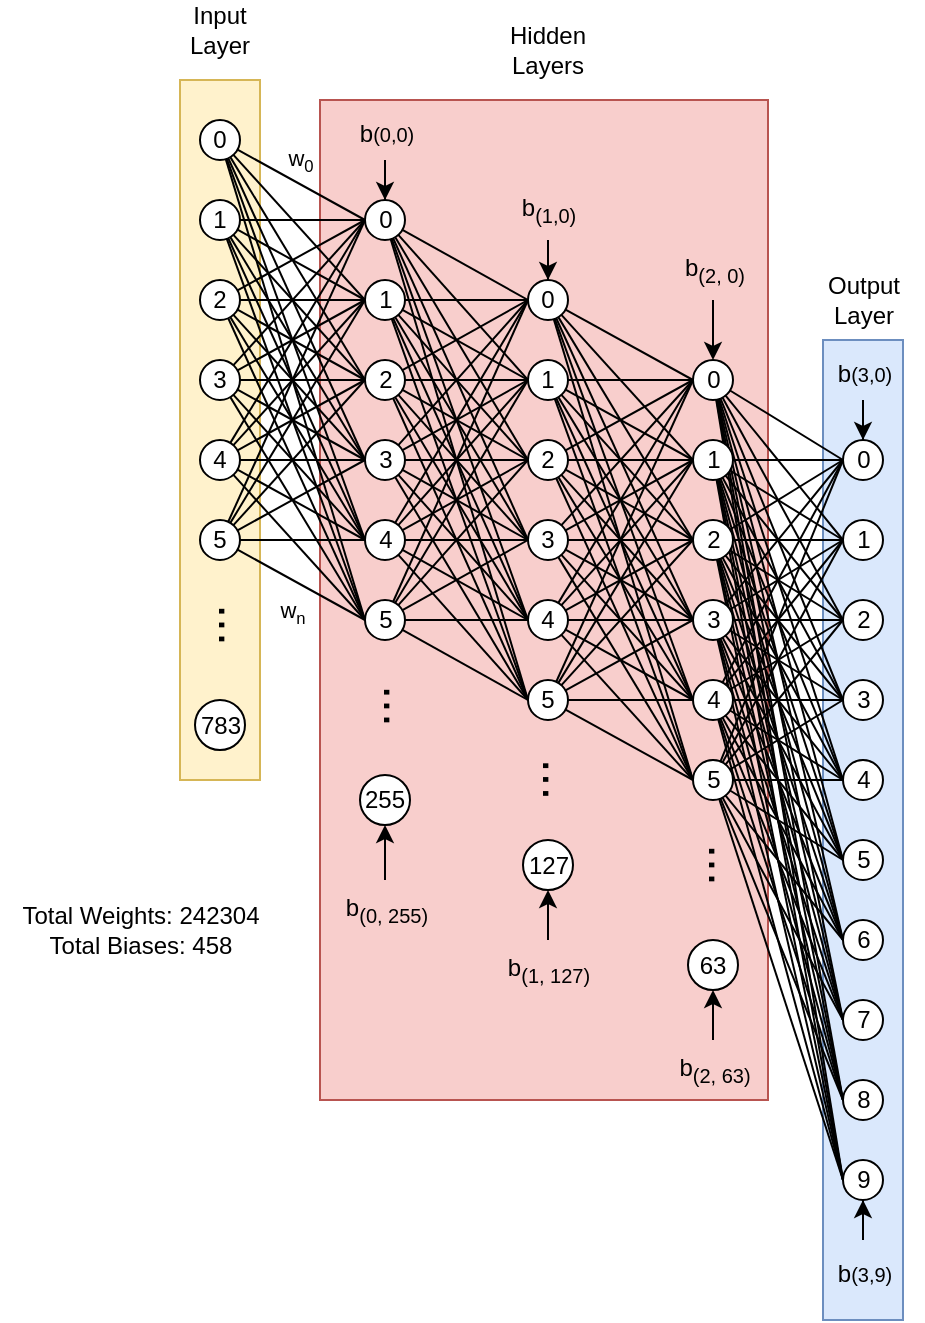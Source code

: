 <mxfile version="24.0.7" type="device">
  <diagram name="Page-1" id="WaQq8A3NMiJLRy0TsfYY">
    <mxGraphModel dx="1167" dy="686" grid="1" gridSize="10" guides="1" tooltips="1" connect="1" arrows="1" fold="1" page="1" pageScale="1" pageWidth="850" pageHeight="1100" math="0" shadow="0">
      <root>
        <mxCell id="0" />
        <mxCell id="1" parent="0" />
        <mxCell id="M1Bvxkw2taFCZ_IBdg_y-80" value="" style="rounded=0;whiteSpace=wrap;html=1;fillColor=#f8cecc;strokeColor=#b85450;" parent="1" vertex="1">
          <mxGeometry x="340" y="170" width="224" height="500" as="geometry" />
        </mxCell>
        <mxCell id="M1Bvxkw2taFCZ_IBdg_y-77" value="" style="rounded=0;whiteSpace=wrap;html=1;fillColor=#fff2cc;strokeColor=#d6b656;" parent="1" vertex="1">
          <mxGeometry x="270" y="160" width="40" height="350" as="geometry" />
        </mxCell>
        <mxCell id="M1Bvxkw2taFCZ_IBdg_y-75" value="" style="rounded=0;whiteSpace=wrap;html=1;fillColor=#dae8fc;strokeColor=#6c8ebf;" parent="1" vertex="1">
          <mxGeometry x="591.5" y="290" width="40" height="490" as="geometry" />
        </mxCell>
        <mxCell id="M1Bvxkw2taFCZ_IBdg_y-1" value="0" style="ellipse;whiteSpace=wrap;html=1;aspect=fixed;" parent="1" vertex="1">
          <mxGeometry x="601.5" y="340" width="20" height="20" as="geometry" />
        </mxCell>
        <mxCell id="M1Bvxkw2taFCZ_IBdg_y-3" value="1" style="ellipse;whiteSpace=wrap;html=1;aspect=fixed;" parent="1" vertex="1">
          <mxGeometry x="601.5" y="380" width="20" height="20" as="geometry" />
        </mxCell>
        <mxCell id="M1Bvxkw2taFCZ_IBdg_y-4" value="2" style="ellipse;whiteSpace=wrap;html=1;aspect=fixed;" parent="1" vertex="1">
          <mxGeometry x="601.5" y="420" width="20" height="20" as="geometry" />
        </mxCell>
        <mxCell id="M1Bvxkw2taFCZ_IBdg_y-5" value="3" style="ellipse;whiteSpace=wrap;html=1;aspect=fixed;" parent="1" vertex="1">
          <mxGeometry x="601.5" y="460" width="20" height="20" as="geometry" />
        </mxCell>
        <mxCell id="M1Bvxkw2taFCZ_IBdg_y-6" value="4" style="ellipse;whiteSpace=wrap;html=1;aspect=fixed;" parent="1" vertex="1">
          <mxGeometry x="601.5" y="500" width="20" height="20" as="geometry" />
        </mxCell>
        <mxCell id="M1Bvxkw2taFCZ_IBdg_y-7" value="5" style="ellipse;whiteSpace=wrap;html=1;aspect=fixed;" parent="1" vertex="1">
          <mxGeometry x="601.5" y="540" width="20" height="20" as="geometry" />
        </mxCell>
        <mxCell id="M1Bvxkw2taFCZ_IBdg_y-8" value="6" style="ellipse;whiteSpace=wrap;html=1;aspect=fixed;" parent="1" vertex="1">
          <mxGeometry x="601.5" y="580" width="20" height="20" as="geometry" />
        </mxCell>
        <mxCell id="M1Bvxkw2taFCZ_IBdg_y-9" value="7" style="ellipse;whiteSpace=wrap;html=1;aspect=fixed;" parent="1" vertex="1">
          <mxGeometry x="601.5" y="620" width="20" height="20" as="geometry" />
        </mxCell>
        <mxCell id="M1Bvxkw2taFCZ_IBdg_y-10" value="8" style="ellipse;whiteSpace=wrap;html=1;aspect=fixed;" parent="1" vertex="1">
          <mxGeometry x="601.5" y="660" width="20" height="20" as="geometry" />
        </mxCell>
        <mxCell id="M1Bvxkw2taFCZ_IBdg_y-11" value="9" style="ellipse;whiteSpace=wrap;html=1;aspect=fixed;" parent="1" vertex="1">
          <mxGeometry x="601.5" y="700" width="20" height="20" as="geometry" />
        </mxCell>
        <mxCell id="M1Bvxkw2taFCZ_IBdg_y-257" style="rounded=0;orthogonalLoop=1;jettySize=auto;html=1;entryX=0;entryY=0.5;entryDx=0;entryDy=0;endArrow=none;endFill=0;" parent="1" source="M1Bvxkw2taFCZ_IBdg_y-12" target="M1Bvxkw2taFCZ_IBdg_y-1" edge="1">
          <mxGeometry relative="1" as="geometry" />
        </mxCell>
        <mxCell id="M1Bvxkw2taFCZ_IBdg_y-258" style="rounded=0;orthogonalLoop=1;jettySize=auto;html=1;entryX=0;entryY=0.5;entryDx=0;entryDy=0;endArrow=none;endFill=0;" parent="1" source="M1Bvxkw2taFCZ_IBdg_y-12" target="M1Bvxkw2taFCZ_IBdg_y-3" edge="1">
          <mxGeometry relative="1" as="geometry" />
        </mxCell>
        <mxCell id="M1Bvxkw2taFCZ_IBdg_y-259" style="rounded=0;orthogonalLoop=1;jettySize=auto;html=1;entryX=0;entryY=0.5;entryDx=0;entryDy=0;endArrow=none;endFill=0;" parent="1" source="M1Bvxkw2taFCZ_IBdg_y-12" target="M1Bvxkw2taFCZ_IBdg_y-4" edge="1">
          <mxGeometry relative="1" as="geometry" />
        </mxCell>
        <mxCell id="M1Bvxkw2taFCZ_IBdg_y-260" style="rounded=0;orthogonalLoop=1;jettySize=auto;html=1;entryX=0;entryY=0.5;entryDx=0;entryDy=0;endArrow=none;endFill=0;" parent="1" source="M1Bvxkw2taFCZ_IBdg_y-12" target="M1Bvxkw2taFCZ_IBdg_y-5" edge="1">
          <mxGeometry relative="1" as="geometry" />
        </mxCell>
        <mxCell id="M1Bvxkw2taFCZ_IBdg_y-261" style="rounded=0;orthogonalLoop=1;jettySize=auto;html=1;entryX=0;entryY=0.5;entryDx=0;entryDy=0;endArrow=none;endFill=0;" parent="1" source="M1Bvxkw2taFCZ_IBdg_y-12" target="M1Bvxkw2taFCZ_IBdg_y-6" edge="1">
          <mxGeometry relative="1" as="geometry" />
        </mxCell>
        <mxCell id="M1Bvxkw2taFCZ_IBdg_y-262" style="rounded=0;orthogonalLoop=1;jettySize=auto;html=1;entryX=0;entryY=0.5;entryDx=0;entryDy=0;endArrow=none;endFill=0;" parent="1" source="M1Bvxkw2taFCZ_IBdg_y-12" target="M1Bvxkw2taFCZ_IBdg_y-7" edge="1">
          <mxGeometry relative="1" as="geometry" />
        </mxCell>
        <mxCell id="M1Bvxkw2taFCZ_IBdg_y-263" style="rounded=0;orthogonalLoop=1;jettySize=auto;html=1;entryX=0;entryY=0.5;entryDx=0;entryDy=0;endArrow=none;endFill=0;" parent="1" source="M1Bvxkw2taFCZ_IBdg_y-12" target="M1Bvxkw2taFCZ_IBdg_y-8" edge="1">
          <mxGeometry relative="1" as="geometry" />
        </mxCell>
        <mxCell id="M1Bvxkw2taFCZ_IBdg_y-264" style="rounded=0;orthogonalLoop=1;jettySize=auto;html=1;entryX=0;entryY=0.5;entryDx=0;entryDy=0;endArrow=none;endFill=0;" parent="1" source="M1Bvxkw2taFCZ_IBdg_y-12" target="M1Bvxkw2taFCZ_IBdg_y-9" edge="1">
          <mxGeometry relative="1" as="geometry" />
        </mxCell>
        <mxCell id="M1Bvxkw2taFCZ_IBdg_y-265" style="rounded=0;orthogonalLoop=1;jettySize=auto;html=1;entryX=0;entryY=0.5;entryDx=0;entryDy=0;endArrow=none;endFill=0;" parent="1" source="M1Bvxkw2taFCZ_IBdg_y-12" target="M1Bvxkw2taFCZ_IBdg_y-10" edge="1">
          <mxGeometry relative="1" as="geometry" />
        </mxCell>
        <mxCell id="M1Bvxkw2taFCZ_IBdg_y-266" style="rounded=0;orthogonalLoop=1;jettySize=auto;html=1;entryX=0;entryY=0.5;entryDx=0;entryDy=0;endArrow=none;endFill=0;" parent="1" source="M1Bvxkw2taFCZ_IBdg_y-12" target="M1Bvxkw2taFCZ_IBdg_y-11" edge="1">
          <mxGeometry relative="1" as="geometry" />
        </mxCell>
        <mxCell id="M1Bvxkw2taFCZ_IBdg_y-12" value="0" style="ellipse;whiteSpace=wrap;html=1;aspect=fixed;" parent="1" vertex="1">
          <mxGeometry x="526.5" y="300" width="20" height="20" as="geometry" />
        </mxCell>
        <mxCell id="M1Bvxkw2taFCZ_IBdg_y-267" style="rounded=0;orthogonalLoop=1;jettySize=auto;html=1;entryX=0;entryY=0.5;entryDx=0;entryDy=0;endArrow=none;endFill=0;" parent="1" source="M1Bvxkw2taFCZ_IBdg_y-13" target="M1Bvxkw2taFCZ_IBdg_y-1" edge="1">
          <mxGeometry relative="1" as="geometry" />
        </mxCell>
        <mxCell id="M1Bvxkw2taFCZ_IBdg_y-268" style="rounded=0;orthogonalLoop=1;jettySize=auto;html=1;entryX=0;entryY=0.5;entryDx=0;entryDy=0;endArrow=none;endFill=0;" parent="1" source="M1Bvxkw2taFCZ_IBdg_y-13" target="M1Bvxkw2taFCZ_IBdg_y-3" edge="1">
          <mxGeometry relative="1" as="geometry" />
        </mxCell>
        <mxCell id="M1Bvxkw2taFCZ_IBdg_y-269" style="rounded=0;orthogonalLoop=1;jettySize=auto;html=1;entryX=0;entryY=0.5;entryDx=0;entryDy=0;endArrow=none;endFill=0;" parent="1" source="M1Bvxkw2taFCZ_IBdg_y-13" target="M1Bvxkw2taFCZ_IBdg_y-4" edge="1">
          <mxGeometry relative="1" as="geometry" />
        </mxCell>
        <mxCell id="M1Bvxkw2taFCZ_IBdg_y-270" style="rounded=0;orthogonalLoop=1;jettySize=auto;html=1;entryX=0;entryY=0.5;entryDx=0;entryDy=0;endArrow=none;endFill=0;" parent="1" source="M1Bvxkw2taFCZ_IBdg_y-13" target="M1Bvxkw2taFCZ_IBdg_y-5" edge="1">
          <mxGeometry relative="1" as="geometry" />
        </mxCell>
        <mxCell id="M1Bvxkw2taFCZ_IBdg_y-271" style="rounded=0;orthogonalLoop=1;jettySize=auto;html=1;entryX=0;entryY=0.5;entryDx=0;entryDy=0;endArrow=none;endFill=0;" parent="1" source="M1Bvxkw2taFCZ_IBdg_y-13" target="M1Bvxkw2taFCZ_IBdg_y-6" edge="1">
          <mxGeometry relative="1" as="geometry" />
        </mxCell>
        <mxCell id="M1Bvxkw2taFCZ_IBdg_y-272" style="rounded=0;orthogonalLoop=1;jettySize=auto;html=1;entryX=0;entryY=0.5;entryDx=0;entryDy=0;endArrow=none;endFill=0;" parent="1" source="M1Bvxkw2taFCZ_IBdg_y-13" target="M1Bvxkw2taFCZ_IBdg_y-7" edge="1">
          <mxGeometry relative="1" as="geometry" />
        </mxCell>
        <mxCell id="M1Bvxkw2taFCZ_IBdg_y-273" style="rounded=0;orthogonalLoop=1;jettySize=auto;html=1;entryX=0;entryY=0.5;entryDx=0;entryDy=0;endArrow=none;endFill=0;" parent="1" source="M1Bvxkw2taFCZ_IBdg_y-13" target="M1Bvxkw2taFCZ_IBdg_y-8" edge="1">
          <mxGeometry relative="1" as="geometry" />
        </mxCell>
        <mxCell id="M1Bvxkw2taFCZ_IBdg_y-274" style="rounded=0;orthogonalLoop=1;jettySize=auto;html=1;entryX=0;entryY=0.5;entryDx=0;entryDy=0;endArrow=none;endFill=0;" parent="1" source="M1Bvxkw2taFCZ_IBdg_y-13" target="M1Bvxkw2taFCZ_IBdg_y-9" edge="1">
          <mxGeometry relative="1" as="geometry" />
        </mxCell>
        <mxCell id="M1Bvxkw2taFCZ_IBdg_y-275" style="rounded=0;orthogonalLoop=1;jettySize=auto;html=1;entryX=0;entryY=0.5;entryDx=0;entryDy=0;endArrow=none;endFill=0;" parent="1" source="M1Bvxkw2taFCZ_IBdg_y-13" target="M1Bvxkw2taFCZ_IBdg_y-10" edge="1">
          <mxGeometry relative="1" as="geometry" />
        </mxCell>
        <mxCell id="M1Bvxkw2taFCZ_IBdg_y-276" style="rounded=0;orthogonalLoop=1;jettySize=auto;html=1;entryX=0;entryY=0.5;entryDx=0;entryDy=0;endArrow=none;endFill=0;" parent="1" source="M1Bvxkw2taFCZ_IBdg_y-13" target="M1Bvxkw2taFCZ_IBdg_y-11" edge="1">
          <mxGeometry relative="1" as="geometry" />
        </mxCell>
        <mxCell id="M1Bvxkw2taFCZ_IBdg_y-13" value="1" style="ellipse;whiteSpace=wrap;html=1;aspect=fixed;" parent="1" vertex="1">
          <mxGeometry x="526.5" y="340" width="20" height="20" as="geometry" />
        </mxCell>
        <mxCell id="M1Bvxkw2taFCZ_IBdg_y-277" style="rounded=0;orthogonalLoop=1;jettySize=auto;html=1;entryX=0;entryY=0.5;entryDx=0;entryDy=0;endArrow=none;endFill=0;" parent="1" source="M1Bvxkw2taFCZ_IBdg_y-14" target="M1Bvxkw2taFCZ_IBdg_y-1" edge="1">
          <mxGeometry relative="1" as="geometry" />
        </mxCell>
        <mxCell id="M1Bvxkw2taFCZ_IBdg_y-278" style="rounded=0;orthogonalLoop=1;jettySize=auto;html=1;entryX=0;entryY=0.5;entryDx=0;entryDy=0;endArrow=none;endFill=0;" parent="1" source="M1Bvxkw2taFCZ_IBdg_y-14" target="M1Bvxkw2taFCZ_IBdg_y-3" edge="1">
          <mxGeometry relative="1" as="geometry" />
        </mxCell>
        <mxCell id="M1Bvxkw2taFCZ_IBdg_y-279" style="rounded=0;orthogonalLoop=1;jettySize=auto;html=1;entryX=0;entryY=0.5;entryDx=0;entryDy=0;endArrow=none;endFill=0;" parent="1" source="M1Bvxkw2taFCZ_IBdg_y-14" target="M1Bvxkw2taFCZ_IBdg_y-4" edge="1">
          <mxGeometry relative="1" as="geometry" />
        </mxCell>
        <mxCell id="M1Bvxkw2taFCZ_IBdg_y-280" style="rounded=0;orthogonalLoop=1;jettySize=auto;html=1;entryX=0;entryY=0.5;entryDx=0;entryDy=0;endArrow=none;endFill=0;" parent="1" source="M1Bvxkw2taFCZ_IBdg_y-14" target="M1Bvxkw2taFCZ_IBdg_y-5" edge="1">
          <mxGeometry relative="1" as="geometry" />
        </mxCell>
        <mxCell id="M1Bvxkw2taFCZ_IBdg_y-281" style="rounded=0;orthogonalLoop=1;jettySize=auto;html=1;entryX=0;entryY=0.5;entryDx=0;entryDy=0;endArrow=none;endFill=0;" parent="1" source="M1Bvxkw2taFCZ_IBdg_y-14" target="M1Bvxkw2taFCZ_IBdg_y-6" edge="1">
          <mxGeometry relative="1" as="geometry" />
        </mxCell>
        <mxCell id="M1Bvxkw2taFCZ_IBdg_y-282" style="rounded=0;orthogonalLoop=1;jettySize=auto;html=1;entryX=0;entryY=0.5;entryDx=0;entryDy=0;endArrow=none;endFill=0;" parent="1" source="M1Bvxkw2taFCZ_IBdg_y-14" target="M1Bvxkw2taFCZ_IBdg_y-7" edge="1">
          <mxGeometry relative="1" as="geometry" />
        </mxCell>
        <mxCell id="M1Bvxkw2taFCZ_IBdg_y-283" style="rounded=0;orthogonalLoop=1;jettySize=auto;html=1;entryX=0;entryY=0.5;entryDx=0;entryDy=0;endArrow=none;endFill=0;" parent="1" source="M1Bvxkw2taFCZ_IBdg_y-14" target="M1Bvxkw2taFCZ_IBdg_y-8" edge="1">
          <mxGeometry relative="1" as="geometry" />
        </mxCell>
        <mxCell id="M1Bvxkw2taFCZ_IBdg_y-284" style="rounded=0;orthogonalLoop=1;jettySize=auto;html=1;entryX=0;entryY=0.5;entryDx=0;entryDy=0;endArrow=none;endFill=0;" parent="1" source="M1Bvxkw2taFCZ_IBdg_y-14" target="M1Bvxkw2taFCZ_IBdg_y-9" edge="1">
          <mxGeometry relative="1" as="geometry" />
        </mxCell>
        <mxCell id="M1Bvxkw2taFCZ_IBdg_y-285" style="rounded=0;orthogonalLoop=1;jettySize=auto;html=1;entryX=0;entryY=0.5;entryDx=0;entryDy=0;endArrow=none;endFill=0;" parent="1" source="M1Bvxkw2taFCZ_IBdg_y-14" target="M1Bvxkw2taFCZ_IBdg_y-10" edge="1">
          <mxGeometry relative="1" as="geometry" />
        </mxCell>
        <mxCell id="M1Bvxkw2taFCZ_IBdg_y-286" style="rounded=0;orthogonalLoop=1;jettySize=auto;html=1;entryX=0;entryY=0.5;entryDx=0;entryDy=0;endArrow=none;endFill=0;" parent="1" source="M1Bvxkw2taFCZ_IBdg_y-14" target="M1Bvxkw2taFCZ_IBdg_y-11" edge="1">
          <mxGeometry relative="1" as="geometry" />
        </mxCell>
        <mxCell id="M1Bvxkw2taFCZ_IBdg_y-14" value="2" style="ellipse;whiteSpace=wrap;html=1;aspect=fixed;" parent="1" vertex="1">
          <mxGeometry x="526.5" y="380" width="20" height="20" as="geometry" />
        </mxCell>
        <mxCell id="M1Bvxkw2taFCZ_IBdg_y-287" style="rounded=0;orthogonalLoop=1;jettySize=auto;html=1;entryX=0;entryY=0.5;entryDx=0;entryDy=0;endArrow=none;endFill=0;" parent="1" source="M1Bvxkw2taFCZ_IBdg_y-15" target="M1Bvxkw2taFCZ_IBdg_y-1" edge="1">
          <mxGeometry relative="1" as="geometry" />
        </mxCell>
        <mxCell id="M1Bvxkw2taFCZ_IBdg_y-288" style="rounded=0;orthogonalLoop=1;jettySize=auto;html=1;entryX=0;entryY=0.5;entryDx=0;entryDy=0;endArrow=none;endFill=0;" parent="1" source="M1Bvxkw2taFCZ_IBdg_y-15" target="M1Bvxkw2taFCZ_IBdg_y-3" edge="1">
          <mxGeometry relative="1" as="geometry" />
        </mxCell>
        <mxCell id="M1Bvxkw2taFCZ_IBdg_y-289" style="rounded=0;orthogonalLoop=1;jettySize=auto;html=1;entryX=0;entryY=0.5;entryDx=0;entryDy=0;endArrow=none;endFill=0;" parent="1" source="M1Bvxkw2taFCZ_IBdg_y-15" target="M1Bvxkw2taFCZ_IBdg_y-4" edge="1">
          <mxGeometry relative="1" as="geometry" />
        </mxCell>
        <mxCell id="M1Bvxkw2taFCZ_IBdg_y-290" style="rounded=0;orthogonalLoop=1;jettySize=auto;html=1;entryX=0;entryY=0.5;entryDx=0;entryDy=0;endArrow=none;endFill=0;" parent="1" source="M1Bvxkw2taFCZ_IBdg_y-15" target="M1Bvxkw2taFCZ_IBdg_y-5" edge="1">
          <mxGeometry relative="1" as="geometry" />
        </mxCell>
        <mxCell id="M1Bvxkw2taFCZ_IBdg_y-291" style="rounded=0;orthogonalLoop=1;jettySize=auto;html=1;entryX=0;entryY=0.5;entryDx=0;entryDy=0;endArrow=none;endFill=0;" parent="1" source="M1Bvxkw2taFCZ_IBdg_y-15" target="M1Bvxkw2taFCZ_IBdg_y-6" edge="1">
          <mxGeometry relative="1" as="geometry" />
        </mxCell>
        <mxCell id="M1Bvxkw2taFCZ_IBdg_y-292" style="rounded=0;orthogonalLoop=1;jettySize=auto;html=1;entryX=0;entryY=0.5;entryDx=0;entryDy=0;endArrow=none;endFill=0;" parent="1" source="M1Bvxkw2taFCZ_IBdg_y-15" target="M1Bvxkw2taFCZ_IBdg_y-7" edge="1">
          <mxGeometry relative="1" as="geometry" />
        </mxCell>
        <mxCell id="M1Bvxkw2taFCZ_IBdg_y-293" style="rounded=0;orthogonalLoop=1;jettySize=auto;html=1;entryX=0;entryY=0.5;entryDx=0;entryDy=0;endArrow=none;endFill=0;" parent="1" source="M1Bvxkw2taFCZ_IBdg_y-15" target="M1Bvxkw2taFCZ_IBdg_y-8" edge="1">
          <mxGeometry relative="1" as="geometry" />
        </mxCell>
        <mxCell id="M1Bvxkw2taFCZ_IBdg_y-294" style="rounded=0;orthogonalLoop=1;jettySize=auto;html=1;entryX=0;entryY=0.5;entryDx=0;entryDy=0;endArrow=none;endFill=0;" parent="1" source="M1Bvxkw2taFCZ_IBdg_y-15" target="M1Bvxkw2taFCZ_IBdg_y-9" edge="1">
          <mxGeometry relative="1" as="geometry" />
        </mxCell>
        <mxCell id="M1Bvxkw2taFCZ_IBdg_y-295" style="rounded=0;orthogonalLoop=1;jettySize=auto;html=1;entryX=0;entryY=0.5;entryDx=0;entryDy=0;endArrow=none;endFill=0;" parent="1" source="M1Bvxkw2taFCZ_IBdg_y-15" target="M1Bvxkw2taFCZ_IBdg_y-10" edge="1">
          <mxGeometry relative="1" as="geometry" />
        </mxCell>
        <mxCell id="M1Bvxkw2taFCZ_IBdg_y-296" style="rounded=0;orthogonalLoop=1;jettySize=auto;html=1;entryX=0;entryY=0.5;entryDx=0;entryDy=0;endArrow=none;endFill=0;" parent="1" source="M1Bvxkw2taFCZ_IBdg_y-15" target="M1Bvxkw2taFCZ_IBdg_y-11" edge="1">
          <mxGeometry relative="1" as="geometry" />
        </mxCell>
        <mxCell id="M1Bvxkw2taFCZ_IBdg_y-15" value="3" style="ellipse;whiteSpace=wrap;html=1;aspect=fixed;" parent="1" vertex="1">
          <mxGeometry x="526.5" y="420" width="20" height="20" as="geometry" />
        </mxCell>
        <mxCell id="M1Bvxkw2taFCZ_IBdg_y-297" style="rounded=0;orthogonalLoop=1;jettySize=auto;html=1;entryX=0;entryY=0.5;entryDx=0;entryDy=0;endArrow=none;endFill=0;" parent="1" source="M1Bvxkw2taFCZ_IBdg_y-16" target="M1Bvxkw2taFCZ_IBdg_y-1" edge="1">
          <mxGeometry relative="1" as="geometry" />
        </mxCell>
        <mxCell id="M1Bvxkw2taFCZ_IBdg_y-298" style="rounded=0;orthogonalLoop=1;jettySize=auto;html=1;entryX=0;entryY=0.5;entryDx=0;entryDy=0;endArrow=none;endFill=0;" parent="1" source="M1Bvxkw2taFCZ_IBdg_y-16" target="M1Bvxkw2taFCZ_IBdg_y-3" edge="1">
          <mxGeometry relative="1" as="geometry" />
        </mxCell>
        <mxCell id="M1Bvxkw2taFCZ_IBdg_y-299" style="rounded=0;orthogonalLoop=1;jettySize=auto;html=1;entryX=0;entryY=0.5;entryDx=0;entryDy=0;endArrow=none;endFill=0;" parent="1" source="M1Bvxkw2taFCZ_IBdg_y-16" target="M1Bvxkw2taFCZ_IBdg_y-4" edge="1">
          <mxGeometry relative="1" as="geometry" />
        </mxCell>
        <mxCell id="M1Bvxkw2taFCZ_IBdg_y-300" style="rounded=0;orthogonalLoop=1;jettySize=auto;html=1;entryX=0;entryY=0.5;entryDx=0;entryDy=0;endArrow=none;endFill=0;" parent="1" source="M1Bvxkw2taFCZ_IBdg_y-16" target="M1Bvxkw2taFCZ_IBdg_y-5" edge="1">
          <mxGeometry relative="1" as="geometry" />
        </mxCell>
        <mxCell id="M1Bvxkw2taFCZ_IBdg_y-301" style="rounded=0;orthogonalLoop=1;jettySize=auto;html=1;entryX=0;entryY=0.5;entryDx=0;entryDy=0;endArrow=none;endFill=0;" parent="1" source="M1Bvxkw2taFCZ_IBdg_y-16" target="M1Bvxkw2taFCZ_IBdg_y-6" edge="1">
          <mxGeometry relative="1" as="geometry" />
        </mxCell>
        <mxCell id="M1Bvxkw2taFCZ_IBdg_y-302" style="rounded=0;orthogonalLoop=1;jettySize=auto;html=1;entryX=0;entryY=0.5;entryDx=0;entryDy=0;endArrow=none;endFill=0;" parent="1" source="M1Bvxkw2taFCZ_IBdg_y-16" target="M1Bvxkw2taFCZ_IBdg_y-7" edge="1">
          <mxGeometry relative="1" as="geometry" />
        </mxCell>
        <mxCell id="M1Bvxkw2taFCZ_IBdg_y-303" style="rounded=0;orthogonalLoop=1;jettySize=auto;html=1;entryX=0;entryY=0.5;entryDx=0;entryDy=0;endArrow=none;endFill=0;" parent="1" source="M1Bvxkw2taFCZ_IBdg_y-16" target="M1Bvxkw2taFCZ_IBdg_y-8" edge="1">
          <mxGeometry relative="1" as="geometry" />
        </mxCell>
        <mxCell id="M1Bvxkw2taFCZ_IBdg_y-304" style="rounded=0;orthogonalLoop=1;jettySize=auto;html=1;entryX=0;entryY=0.5;entryDx=0;entryDy=0;endArrow=none;endFill=0;" parent="1" source="M1Bvxkw2taFCZ_IBdg_y-16" target="M1Bvxkw2taFCZ_IBdg_y-9" edge="1">
          <mxGeometry relative="1" as="geometry" />
        </mxCell>
        <mxCell id="M1Bvxkw2taFCZ_IBdg_y-305" style="rounded=0;orthogonalLoop=1;jettySize=auto;html=1;entryX=0;entryY=0.5;entryDx=0;entryDy=0;endArrow=none;endFill=0;" parent="1" source="M1Bvxkw2taFCZ_IBdg_y-16" target="M1Bvxkw2taFCZ_IBdg_y-10" edge="1">
          <mxGeometry relative="1" as="geometry" />
        </mxCell>
        <mxCell id="M1Bvxkw2taFCZ_IBdg_y-306" style="rounded=0;orthogonalLoop=1;jettySize=auto;html=1;entryX=0;entryY=0.5;entryDx=0;entryDy=0;endArrow=none;endFill=0;" parent="1" source="M1Bvxkw2taFCZ_IBdg_y-16" target="M1Bvxkw2taFCZ_IBdg_y-11" edge="1">
          <mxGeometry relative="1" as="geometry" />
        </mxCell>
        <mxCell id="M1Bvxkw2taFCZ_IBdg_y-16" value="4" style="ellipse;whiteSpace=wrap;html=1;aspect=fixed;" parent="1" vertex="1">
          <mxGeometry x="526.5" y="460" width="20" height="20" as="geometry" />
        </mxCell>
        <mxCell id="M1Bvxkw2taFCZ_IBdg_y-307" style="rounded=0;orthogonalLoop=1;jettySize=auto;html=1;entryX=0;entryY=0.5;entryDx=0;entryDy=0;endArrow=none;endFill=0;" parent="1" source="M1Bvxkw2taFCZ_IBdg_y-17" target="M1Bvxkw2taFCZ_IBdg_y-1" edge="1">
          <mxGeometry relative="1" as="geometry" />
        </mxCell>
        <mxCell id="M1Bvxkw2taFCZ_IBdg_y-308" style="rounded=0;orthogonalLoop=1;jettySize=auto;html=1;entryX=0;entryY=0.5;entryDx=0;entryDy=0;endArrow=none;endFill=0;" parent="1" source="M1Bvxkw2taFCZ_IBdg_y-17" target="M1Bvxkw2taFCZ_IBdg_y-3" edge="1">
          <mxGeometry relative="1" as="geometry" />
        </mxCell>
        <mxCell id="M1Bvxkw2taFCZ_IBdg_y-309" style="rounded=0;orthogonalLoop=1;jettySize=auto;html=1;entryX=0;entryY=0.5;entryDx=0;entryDy=0;endArrow=none;endFill=0;" parent="1" source="M1Bvxkw2taFCZ_IBdg_y-17" target="M1Bvxkw2taFCZ_IBdg_y-4" edge="1">
          <mxGeometry relative="1" as="geometry" />
        </mxCell>
        <mxCell id="M1Bvxkw2taFCZ_IBdg_y-310" style="rounded=0;orthogonalLoop=1;jettySize=auto;html=1;entryX=0;entryY=0.5;entryDx=0;entryDy=0;endArrow=none;endFill=0;" parent="1" source="M1Bvxkw2taFCZ_IBdg_y-17" target="M1Bvxkw2taFCZ_IBdg_y-5" edge="1">
          <mxGeometry relative="1" as="geometry" />
        </mxCell>
        <mxCell id="M1Bvxkw2taFCZ_IBdg_y-311" style="rounded=0;orthogonalLoop=1;jettySize=auto;html=1;entryX=0;entryY=0.5;entryDx=0;entryDy=0;endArrow=none;endFill=0;" parent="1" source="M1Bvxkw2taFCZ_IBdg_y-17" target="M1Bvxkw2taFCZ_IBdg_y-6" edge="1">
          <mxGeometry relative="1" as="geometry" />
        </mxCell>
        <mxCell id="M1Bvxkw2taFCZ_IBdg_y-312" style="rounded=0;orthogonalLoop=1;jettySize=auto;html=1;entryX=0;entryY=0.5;entryDx=0;entryDy=0;endArrow=none;endFill=0;" parent="1" source="M1Bvxkw2taFCZ_IBdg_y-17" target="M1Bvxkw2taFCZ_IBdg_y-7" edge="1">
          <mxGeometry relative="1" as="geometry" />
        </mxCell>
        <mxCell id="M1Bvxkw2taFCZ_IBdg_y-313" style="rounded=0;orthogonalLoop=1;jettySize=auto;html=1;entryX=0;entryY=0.5;entryDx=0;entryDy=0;endArrow=none;endFill=0;" parent="1" source="M1Bvxkw2taFCZ_IBdg_y-17" target="M1Bvxkw2taFCZ_IBdg_y-8" edge="1">
          <mxGeometry relative="1" as="geometry" />
        </mxCell>
        <mxCell id="M1Bvxkw2taFCZ_IBdg_y-314" style="rounded=0;orthogonalLoop=1;jettySize=auto;html=1;entryX=0;entryY=0.5;entryDx=0;entryDy=0;endArrow=none;endFill=0;" parent="1" source="M1Bvxkw2taFCZ_IBdg_y-17" target="M1Bvxkw2taFCZ_IBdg_y-9" edge="1">
          <mxGeometry relative="1" as="geometry" />
        </mxCell>
        <mxCell id="M1Bvxkw2taFCZ_IBdg_y-315" style="rounded=0;orthogonalLoop=1;jettySize=auto;html=1;entryX=0;entryY=0.5;entryDx=0;entryDy=0;endArrow=none;endFill=0;" parent="1" source="M1Bvxkw2taFCZ_IBdg_y-17" target="M1Bvxkw2taFCZ_IBdg_y-10" edge="1">
          <mxGeometry relative="1" as="geometry" />
        </mxCell>
        <mxCell id="M1Bvxkw2taFCZ_IBdg_y-316" style="rounded=0;orthogonalLoop=1;jettySize=auto;html=1;entryX=0;entryY=0.5;entryDx=0;entryDy=0;endArrow=none;endFill=0;" parent="1" source="M1Bvxkw2taFCZ_IBdg_y-17" target="M1Bvxkw2taFCZ_IBdg_y-11" edge="1">
          <mxGeometry relative="1" as="geometry" />
        </mxCell>
        <mxCell id="M1Bvxkw2taFCZ_IBdg_y-17" value="5" style="ellipse;whiteSpace=wrap;html=1;aspect=fixed;" parent="1" vertex="1">
          <mxGeometry x="526.5" y="500" width="20" height="20" as="geometry" />
        </mxCell>
        <mxCell id="M1Bvxkw2taFCZ_IBdg_y-24" value="..." style="text;html=1;strokeColor=none;fillColor=none;align=center;verticalAlign=middle;whiteSpace=wrap;rounded=0;rotation=90;fontSize=25;" parent="1" vertex="1">
          <mxGeometry x="515" y="525" width="60" height="55" as="geometry" />
        </mxCell>
        <mxCell id="M1Bvxkw2taFCZ_IBdg_y-25" value="63" style="ellipse;whiteSpace=wrap;html=1;aspect=fixed;" parent="1" vertex="1">
          <mxGeometry x="524" y="590" width="25" height="25" as="geometry" />
        </mxCell>
        <mxCell id="M1Bvxkw2taFCZ_IBdg_y-221" style="rounded=0;orthogonalLoop=1;jettySize=auto;html=1;entryX=0;entryY=0.5;entryDx=0;entryDy=0;endArrow=none;endFill=0;" parent="1" source="M1Bvxkw2taFCZ_IBdg_y-26" target="M1Bvxkw2taFCZ_IBdg_y-12" edge="1">
          <mxGeometry relative="1" as="geometry" />
        </mxCell>
        <mxCell id="M1Bvxkw2taFCZ_IBdg_y-222" style="rounded=0;orthogonalLoop=1;jettySize=auto;html=1;entryX=0;entryY=0.5;entryDx=0;entryDy=0;endArrow=none;endFill=0;" parent="1" source="M1Bvxkw2taFCZ_IBdg_y-26" target="M1Bvxkw2taFCZ_IBdg_y-13" edge="1">
          <mxGeometry relative="1" as="geometry" />
        </mxCell>
        <mxCell id="M1Bvxkw2taFCZ_IBdg_y-223" style="rounded=0;orthogonalLoop=1;jettySize=auto;html=1;entryX=0;entryY=0.5;entryDx=0;entryDy=0;endArrow=none;endFill=0;" parent="1" source="M1Bvxkw2taFCZ_IBdg_y-26" target="M1Bvxkw2taFCZ_IBdg_y-14" edge="1">
          <mxGeometry relative="1" as="geometry" />
        </mxCell>
        <mxCell id="M1Bvxkw2taFCZ_IBdg_y-224" style="rounded=0;orthogonalLoop=1;jettySize=auto;html=1;entryX=0;entryY=0.5;entryDx=0;entryDy=0;endArrow=none;endFill=0;" parent="1" source="M1Bvxkw2taFCZ_IBdg_y-26" target="M1Bvxkw2taFCZ_IBdg_y-15" edge="1">
          <mxGeometry relative="1" as="geometry" />
        </mxCell>
        <mxCell id="M1Bvxkw2taFCZ_IBdg_y-225" style="rounded=0;orthogonalLoop=1;jettySize=auto;html=1;entryX=0;entryY=0.5;entryDx=0;entryDy=0;endArrow=none;endFill=0;" parent="1" source="M1Bvxkw2taFCZ_IBdg_y-26" target="M1Bvxkw2taFCZ_IBdg_y-16" edge="1">
          <mxGeometry relative="1" as="geometry" />
        </mxCell>
        <mxCell id="M1Bvxkw2taFCZ_IBdg_y-226" style="rounded=0;orthogonalLoop=1;jettySize=auto;html=1;entryX=0;entryY=0.5;entryDx=0;entryDy=0;endArrow=none;endFill=0;" parent="1" source="M1Bvxkw2taFCZ_IBdg_y-26" target="M1Bvxkw2taFCZ_IBdg_y-17" edge="1">
          <mxGeometry relative="1" as="geometry" />
        </mxCell>
        <mxCell id="M1Bvxkw2taFCZ_IBdg_y-26" value="0" style="ellipse;whiteSpace=wrap;html=1;aspect=fixed;" parent="1" vertex="1">
          <mxGeometry x="444" y="260" width="20" height="20" as="geometry" />
        </mxCell>
        <mxCell id="M1Bvxkw2taFCZ_IBdg_y-227" style="rounded=0;orthogonalLoop=1;jettySize=auto;html=1;entryX=0;entryY=0.5;entryDx=0;entryDy=0;endArrow=none;endFill=0;" parent="1" source="M1Bvxkw2taFCZ_IBdg_y-27" target="M1Bvxkw2taFCZ_IBdg_y-12" edge="1">
          <mxGeometry relative="1" as="geometry" />
        </mxCell>
        <mxCell id="M1Bvxkw2taFCZ_IBdg_y-228" style="rounded=0;orthogonalLoop=1;jettySize=auto;html=1;entryX=0;entryY=0.5;entryDx=0;entryDy=0;endArrow=none;endFill=0;" parent="1" source="M1Bvxkw2taFCZ_IBdg_y-27" target="M1Bvxkw2taFCZ_IBdg_y-13" edge="1">
          <mxGeometry relative="1" as="geometry" />
        </mxCell>
        <mxCell id="M1Bvxkw2taFCZ_IBdg_y-229" style="rounded=0;orthogonalLoop=1;jettySize=auto;html=1;entryX=0;entryY=0.5;entryDx=0;entryDy=0;endArrow=none;endFill=0;" parent="1" source="M1Bvxkw2taFCZ_IBdg_y-27" target="M1Bvxkw2taFCZ_IBdg_y-14" edge="1">
          <mxGeometry relative="1" as="geometry" />
        </mxCell>
        <mxCell id="M1Bvxkw2taFCZ_IBdg_y-230" style="rounded=0;orthogonalLoop=1;jettySize=auto;html=1;entryX=0;entryY=0.5;entryDx=0;entryDy=0;endArrow=none;endFill=0;" parent="1" source="M1Bvxkw2taFCZ_IBdg_y-27" target="M1Bvxkw2taFCZ_IBdg_y-15" edge="1">
          <mxGeometry relative="1" as="geometry" />
        </mxCell>
        <mxCell id="M1Bvxkw2taFCZ_IBdg_y-231" style="rounded=0;orthogonalLoop=1;jettySize=auto;html=1;entryX=0;entryY=0.5;entryDx=0;entryDy=0;endArrow=none;endFill=0;" parent="1" source="M1Bvxkw2taFCZ_IBdg_y-27" target="M1Bvxkw2taFCZ_IBdg_y-16" edge="1">
          <mxGeometry relative="1" as="geometry" />
        </mxCell>
        <mxCell id="M1Bvxkw2taFCZ_IBdg_y-232" style="rounded=0;orthogonalLoop=1;jettySize=auto;html=1;entryX=0;entryY=0.5;entryDx=0;entryDy=0;endArrow=none;endFill=0;" parent="1" source="M1Bvxkw2taFCZ_IBdg_y-27" target="M1Bvxkw2taFCZ_IBdg_y-17" edge="1">
          <mxGeometry relative="1" as="geometry" />
        </mxCell>
        <mxCell id="M1Bvxkw2taFCZ_IBdg_y-27" value="1" style="ellipse;whiteSpace=wrap;html=1;aspect=fixed;" parent="1" vertex="1">
          <mxGeometry x="444" y="300" width="20" height="20" as="geometry" />
        </mxCell>
        <mxCell id="M1Bvxkw2taFCZ_IBdg_y-233" style="rounded=0;orthogonalLoop=1;jettySize=auto;html=1;entryX=0;entryY=0.5;entryDx=0;entryDy=0;endArrow=none;endFill=0;" parent="1" source="M1Bvxkw2taFCZ_IBdg_y-28" target="M1Bvxkw2taFCZ_IBdg_y-12" edge="1">
          <mxGeometry relative="1" as="geometry" />
        </mxCell>
        <mxCell id="M1Bvxkw2taFCZ_IBdg_y-234" style="rounded=0;orthogonalLoop=1;jettySize=auto;html=1;entryX=0;entryY=0.5;entryDx=0;entryDy=0;endArrow=none;endFill=0;" parent="1" source="M1Bvxkw2taFCZ_IBdg_y-28" target="M1Bvxkw2taFCZ_IBdg_y-13" edge="1">
          <mxGeometry relative="1" as="geometry" />
        </mxCell>
        <mxCell id="M1Bvxkw2taFCZ_IBdg_y-235" style="rounded=0;orthogonalLoop=1;jettySize=auto;html=1;entryX=0;entryY=0.5;entryDx=0;entryDy=0;endArrow=none;endFill=0;" parent="1" source="M1Bvxkw2taFCZ_IBdg_y-28" target="M1Bvxkw2taFCZ_IBdg_y-14" edge="1">
          <mxGeometry relative="1" as="geometry" />
        </mxCell>
        <mxCell id="M1Bvxkw2taFCZ_IBdg_y-236" style="rounded=0;orthogonalLoop=1;jettySize=auto;html=1;entryX=0;entryY=0.5;entryDx=0;entryDy=0;endArrow=none;endFill=0;" parent="1" source="M1Bvxkw2taFCZ_IBdg_y-28" target="M1Bvxkw2taFCZ_IBdg_y-15" edge="1">
          <mxGeometry relative="1" as="geometry" />
        </mxCell>
        <mxCell id="M1Bvxkw2taFCZ_IBdg_y-237" style="rounded=0;orthogonalLoop=1;jettySize=auto;html=1;entryX=0;entryY=0.5;entryDx=0;entryDy=0;endArrow=none;endFill=0;" parent="1" source="M1Bvxkw2taFCZ_IBdg_y-28" target="M1Bvxkw2taFCZ_IBdg_y-16" edge="1">
          <mxGeometry relative="1" as="geometry" />
        </mxCell>
        <mxCell id="M1Bvxkw2taFCZ_IBdg_y-238" style="rounded=0;orthogonalLoop=1;jettySize=auto;html=1;entryX=0;entryY=0.5;entryDx=0;entryDy=0;endArrow=none;endFill=0;" parent="1" source="M1Bvxkw2taFCZ_IBdg_y-28" target="M1Bvxkw2taFCZ_IBdg_y-17" edge="1">
          <mxGeometry relative="1" as="geometry" />
        </mxCell>
        <mxCell id="M1Bvxkw2taFCZ_IBdg_y-28" value="2" style="ellipse;whiteSpace=wrap;html=1;aspect=fixed;" parent="1" vertex="1">
          <mxGeometry x="444" y="340" width="20" height="20" as="geometry" />
        </mxCell>
        <mxCell id="M1Bvxkw2taFCZ_IBdg_y-239" style="rounded=0;orthogonalLoop=1;jettySize=auto;html=1;entryX=0;entryY=0.5;entryDx=0;entryDy=0;endArrow=none;endFill=0;" parent="1" source="M1Bvxkw2taFCZ_IBdg_y-29" target="M1Bvxkw2taFCZ_IBdg_y-12" edge="1">
          <mxGeometry relative="1" as="geometry" />
        </mxCell>
        <mxCell id="M1Bvxkw2taFCZ_IBdg_y-240" style="rounded=0;orthogonalLoop=1;jettySize=auto;html=1;entryX=0;entryY=0.5;entryDx=0;entryDy=0;endArrow=none;endFill=0;" parent="1" source="M1Bvxkw2taFCZ_IBdg_y-29" target="M1Bvxkw2taFCZ_IBdg_y-13" edge="1">
          <mxGeometry relative="1" as="geometry" />
        </mxCell>
        <mxCell id="M1Bvxkw2taFCZ_IBdg_y-241" style="rounded=0;orthogonalLoop=1;jettySize=auto;html=1;entryX=0;entryY=0.5;entryDx=0;entryDy=0;endArrow=none;endFill=0;" parent="1" source="M1Bvxkw2taFCZ_IBdg_y-29" target="M1Bvxkw2taFCZ_IBdg_y-14" edge="1">
          <mxGeometry relative="1" as="geometry" />
        </mxCell>
        <mxCell id="M1Bvxkw2taFCZ_IBdg_y-242" style="rounded=0;orthogonalLoop=1;jettySize=auto;html=1;entryX=0;entryY=0.5;entryDx=0;entryDy=0;endArrow=none;endFill=0;" parent="1" source="M1Bvxkw2taFCZ_IBdg_y-29" target="M1Bvxkw2taFCZ_IBdg_y-15" edge="1">
          <mxGeometry relative="1" as="geometry" />
        </mxCell>
        <mxCell id="M1Bvxkw2taFCZ_IBdg_y-243" style="rounded=0;orthogonalLoop=1;jettySize=auto;html=1;entryX=0;entryY=0.5;entryDx=0;entryDy=0;endArrow=none;endFill=0;" parent="1" source="M1Bvxkw2taFCZ_IBdg_y-29" target="M1Bvxkw2taFCZ_IBdg_y-16" edge="1">
          <mxGeometry relative="1" as="geometry" />
        </mxCell>
        <mxCell id="M1Bvxkw2taFCZ_IBdg_y-244" style="rounded=0;orthogonalLoop=1;jettySize=auto;html=1;entryX=0;entryY=0.5;entryDx=0;entryDy=0;endArrow=none;endFill=0;" parent="1" source="M1Bvxkw2taFCZ_IBdg_y-29" target="M1Bvxkw2taFCZ_IBdg_y-17" edge="1">
          <mxGeometry relative="1" as="geometry" />
        </mxCell>
        <mxCell id="M1Bvxkw2taFCZ_IBdg_y-29" value="3" style="ellipse;whiteSpace=wrap;html=1;aspect=fixed;" parent="1" vertex="1">
          <mxGeometry x="444" y="380" width="20" height="20" as="geometry" />
        </mxCell>
        <mxCell id="M1Bvxkw2taFCZ_IBdg_y-245" style="rounded=0;orthogonalLoop=1;jettySize=auto;html=1;entryX=0;entryY=0.5;entryDx=0;entryDy=0;endArrow=none;endFill=0;" parent="1" source="M1Bvxkw2taFCZ_IBdg_y-30" target="M1Bvxkw2taFCZ_IBdg_y-12" edge="1">
          <mxGeometry relative="1" as="geometry" />
        </mxCell>
        <mxCell id="M1Bvxkw2taFCZ_IBdg_y-246" style="rounded=0;orthogonalLoop=1;jettySize=auto;html=1;entryX=0;entryY=0.5;entryDx=0;entryDy=0;endArrow=none;endFill=0;" parent="1" source="M1Bvxkw2taFCZ_IBdg_y-30" target="M1Bvxkw2taFCZ_IBdg_y-13" edge="1">
          <mxGeometry relative="1" as="geometry" />
        </mxCell>
        <mxCell id="M1Bvxkw2taFCZ_IBdg_y-247" style="rounded=0;orthogonalLoop=1;jettySize=auto;html=1;entryX=0;entryY=0.5;entryDx=0;entryDy=0;endArrow=none;endFill=0;" parent="1" source="M1Bvxkw2taFCZ_IBdg_y-30" target="M1Bvxkw2taFCZ_IBdg_y-14" edge="1">
          <mxGeometry relative="1" as="geometry" />
        </mxCell>
        <mxCell id="M1Bvxkw2taFCZ_IBdg_y-248" style="rounded=0;orthogonalLoop=1;jettySize=auto;html=1;entryX=0;entryY=0.5;entryDx=0;entryDy=0;endArrow=none;endFill=0;" parent="1" source="M1Bvxkw2taFCZ_IBdg_y-30" target="M1Bvxkw2taFCZ_IBdg_y-15" edge="1">
          <mxGeometry relative="1" as="geometry" />
        </mxCell>
        <mxCell id="M1Bvxkw2taFCZ_IBdg_y-249" style="rounded=0;orthogonalLoop=1;jettySize=auto;html=1;entryX=0;entryY=0.5;entryDx=0;entryDy=0;endArrow=none;endFill=0;" parent="1" source="M1Bvxkw2taFCZ_IBdg_y-30" target="M1Bvxkw2taFCZ_IBdg_y-16" edge="1">
          <mxGeometry relative="1" as="geometry" />
        </mxCell>
        <mxCell id="M1Bvxkw2taFCZ_IBdg_y-250" style="rounded=0;orthogonalLoop=1;jettySize=auto;html=1;entryX=0;entryY=0.5;entryDx=0;entryDy=0;endArrow=none;endFill=0;" parent="1" source="M1Bvxkw2taFCZ_IBdg_y-30" target="M1Bvxkw2taFCZ_IBdg_y-17" edge="1">
          <mxGeometry relative="1" as="geometry" />
        </mxCell>
        <mxCell id="M1Bvxkw2taFCZ_IBdg_y-30" value="4" style="ellipse;whiteSpace=wrap;html=1;aspect=fixed;" parent="1" vertex="1">
          <mxGeometry x="444" y="420" width="20" height="20" as="geometry" />
        </mxCell>
        <mxCell id="M1Bvxkw2taFCZ_IBdg_y-251" style="rounded=0;orthogonalLoop=1;jettySize=auto;html=1;entryX=0;entryY=0.5;entryDx=0;entryDy=0;endArrow=none;endFill=0;" parent="1" source="M1Bvxkw2taFCZ_IBdg_y-31" target="M1Bvxkw2taFCZ_IBdg_y-12" edge="1">
          <mxGeometry relative="1" as="geometry" />
        </mxCell>
        <mxCell id="M1Bvxkw2taFCZ_IBdg_y-252" style="rounded=0;orthogonalLoop=1;jettySize=auto;html=1;entryX=0;entryY=0.5;entryDx=0;entryDy=0;endArrow=none;endFill=0;" parent="1" source="M1Bvxkw2taFCZ_IBdg_y-31" target="M1Bvxkw2taFCZ_IBdg_y-13" edge="1">
          <mxGeometry relative="1" as="geometry" />
        </mxCell>
        <mxCell id="M1Bvxkw2taFCZ_IBdg_y-253" style="rounded=0;orthogonalLoop=1;jettySize=auto;html=1;entryX=0;entryY=0.5;entryDx=0;entryDy=0;endArrow=none;endFill=0;" parent="1" source="M1Bvxkw2taFCZ_IBdg_y-31" target="M1Bvxkw2taFCZ_IBdg_y-14" edge="1">
          <mxGeometry relative="1" as="geometry" />
        </mxCell>
        <mxCell id="M1Bvxkw2taFCZ_IBdg_y-254" style="rounded=0;orthogonalLoop=1;jettySize=auto;html=1;entryX=0;entryY=0.5;entryDx=0;entryDy=0;endArrow=none;endFill=0;" parent="1" source="M1Bvxkw2taFCZ_IBdg_y-31" target="M1Bvxkw2taFCZ_IBdg_y-15" edge="1">
          <mxGeometry relative="1" as="geometry" />
        </mxCell>
        <mxCell id="M1Bvxkw2taFCZ_IBdg_y-255" style="rounded=0;orthogonalLoop=1;jettySize=auto;html=1;entryX=0;entryY=0.5;entryDx=0;entryDy=0;endArrow=none;endFill=0;" parent="1" source="M1Bvxkw2taFCZ_IBdg_y-31" target="M1Bvxkw2taFCZ_IBdg_y-16" edge="1">
          <mxGeometry relative="1" as="geometry" />
        </mxCell>
        <mxCell id="M1Bvxkw2taFCZ_IBdg_y-256" style="rounded=0;orthogonalLoop=1;jettySize=auto;html=1;entryX=0;entryY=0.5;entryDx=0;entryDy=0;endArrow=none;endFill=0;" parent="1" source="M1Bvxkw2taFCZ_IBdg_y-31" target="M1Bvxkw2taFCZ_IBdg_y-17" edge="1">
          <mxGeometry relative="1" as="geometry" />
        </mxCell>
        <mxCell id="M1Bvxkw2taFCZ_IBdg_y-31" value="5" style="ellipse;whiteSpace=wrap;html=1;aspect=fixed;" parent="1" vertex="1">
          <mxGeometry x="444" y="460" width="20" height="20" as="geometry" />
        </mxCell>
        <mxCell id="M1Bvxkw2taFCZ_IBdg_y-36" value="127" style="ellipse;whiteSpace=wrap;html=1;aspect=fixed;" parent="1" vertex="1">
          <mxGeometry x="441.5" y="540" width="25" height="25" as="geometry" />
        </mxCell>
        <mxCell id="M1Bvxkw2taFCZ_IBdg_y-40" value="..." style="text;html=1;strokeColor=none;fillColor=none;align=center;verticalAlign=middle;whiteSpace=wrap;rounded=0;rotation=90;fontSize=25;" parent="1" vertex="1">
          <mxGeometry x="431.25" y="482.5" width="60" height="55" as="geometry" />
        </mxCell>
        <mxCell id="M1Bvxkw2taFCZ_IBdg_y-146" style="rounded=0;orthogonalLoop=1;jettySize=auto;html=1;entryX=0;entryY=0.5;entryDx=0;entryDy=0;endArrow=none;endFill=0;" parent="1" source="M1Bvxkw2taFCZ_IBdg_y-44" target="M1Bvxkw2taFCZ_IBdg_y-26" edge="1">
          <mxGeometry relative="1" as="geometry" />
        </mxCell>
        <mxCell id="M1Bvxkw2taFCZ_IBdg_y-147" style="rounded=0;orthogonalLoop=1;jettySize=auto;html=1;entryX=0;entryY=0.5;entryDx=0;entryDy=0;endArrow=none;endFill=0;" parent="1" source="M1Bvxkw2taFCZ_IBdg_y-44" target="M1Bvxkw2taFCZ_IBdg_y-27" edge="1">
          <mxGeometry relative="1" as="geometry" />
        </mxCell>
        <mxCell id="M1Bvxkw2taFCZ_IBdg_y-148" style="rounded=0;orthogonalLoop=1;jettySize=auto;html=1;entryX=0;entryY=0.5;entryDx=0;entryDy=0;endArrow=none;endFill=0;" parent="1" source="M1Bvxkw2taFCZ_IBdg_y-44" target="M1Bvxkw2taFCZ_IBdg_y-28" edge="1">
          <mxGeometry relative="1" as="geometry" />
        </mxCell>
        <mxCell id="M1Bvxkw2taFCZ_IBdg_y-149" style="rounded=0;orthogonalLoop=1;jettySize=auto;html=1;entryX=0;entryY=0.5;entryDx=0;entryDy=0;endArrow=none;endFill=0;" parent="1" source="M1Bvxkw2taFCZ_IBdg_y-44" target="M1Bvxkw2taFCZ_IBdg_y-29" edge="1">
          <mxGeometry relative="1" as="geometry" />
        </mxCell>
        <mxCell id="M1Bvxkw2taFCZ_IBdg_y-150" style="rounded=0;orthogonalLoop=1;jettySize=auto;html=1;entryX=0;entryY=0.5;entryDx=0;entryDy=0;endArrow=none;endFill=0;" parent="1" source="M1Bvxkw2taFCZ_IBdg_y-44" target="M1Bvxkw2taFCZ_IBdg_y-30" edge="1">
          <mxGeometry relative="1" as="geometry" />
        </mxCell>
        <mxCell id="M1Bvxkw2taFCZ_IBdg_y-151" style="rounded=0;orthogonalLoop=1;jettySize=auto;html=1;entryX=0;entryY=0.5;entryDx=0;entryDy=0;endArrow=none;endFill=0;" parent="1" source="M1Bvxkw2taFCZ_IBdg_y-44" target="M1Bvxkw2taFCZ_IBdg_y-31" edge="1">
          <mxGeometry relative="1" as="geometry" />
        </mxCell>
        <mxCell id="M1Bvxkw2taFCZ_IBdg_y-44" value="0" style="ellipse;whiteSpace=wrap;html=1;aspect=fixed;" parent="1" vertex="1">
          <mxGeometry x="362.5" y="220" width="20" height="20" as="geometry" />
        </mxCell>
        <mxCell id="M1Bvxkw2taFCZ_IBdg_y-152" style="rounded=0;orthogonalLoop=1;jettySize=auto;html=1;entryX=0;entryY=0.5;entryDx=0;entryDy=0;endArrow=none;endFill=0;" parent="1" source="M1Bvxkw2taFCZ_IBdg_y-45" target="M1Bvxkw2taFCZ_IBdg_y-26" edge="1">
          <mxGeometry relative="1" as="geometry" />
        </mxCell>
        <mxCell id="M1Bvxkw2taFCZ_IBdg_y-153" style="rounded=0;orthogonalLoop=1;jettySize=auto;html=1;entryX=0;entryY=0.5;entryDx=0;entryDy=0;endArrow=none;endFill=0;" parent="1" source="M1Bvxkw2taFCZ_IBdg_y-45" target="M1Bvxkw2taFCZ_IBdg_y-27" edge="1">
          <mxGeometry relative="1" as="geometry" />
        </mxCell>
        <mxCell id="M1Bvxkw2taFCZ_IBdg_y-156" style="rounded=0;orthogonalLoop=1;jettySize=auto;html=1;entryX=0;entryY=0.5;entryDx=0;entryDy=0;endArrow=none;endFill=0;" parent="1" source="M1Bvxkw2taFCZ_IBdg_y-45" target="M1Bvxkw2taFCZ_IBdg_y-28" edge="1">
          <mxGeometry relative="1" as="geometry" />
        </mxCell>
        <mxCell id="M1Bvxkw2taFCZ_IBdg_y-157" style="rounded=0;orthogonalLoop=1;jettySize=auto;html=1;entryX=0;entryY=0.5;entryDx=0;entryDy=0;endArrow=none;endFill=0;" parent="1" source="M1Bvxkw2taFCZ_IBdg_y-45" target="M1Bvxkw2taFCZ_IBdg_y-29" edge="1">
          <mxGeometry relative="1" as="geometry" />
        </mxCell>
        <mxCell id="M1Bvxkw2taFCZ_IBdg_y-158" style="rounded=0;orthogonalLoop=1;jettySize=auto;html=1;entryX=0;entryY=0.5;entryDx=0;entryDy=0;endArrow=none;endFill=0;" parent="1" source="M1Bvxkw2taFCZ_IBdg_y-45" target="M1Bvxkw2taFCZ_IBdg_y-30" edge="1">
          <mxGeometry relative="1" as="geometry" />
        </mxCell>
        <mxCell id="M1Bvxkw2taFCZ_IBdg_y-159" style="rounded=0;orthogonalLoop=1;jettySize=auto;html=1;entryX=0;entryY=0.5;entryDx=0;entryDy=0;endArrow=none;endFill=0;" parent="1" source="M1Bvxkw2taFCZ_IBdg_y-45" target="M1Bvxkw2taFCZ_IBdg_y-31" edge="1">
          <mxGeometry relative="1" as="geometry" />
        </mxCell>
        <mxCell id="M1Bvxkw2taFCZ_IBdg_y-45" value="1" style="ellipse;whiteSpace=wrap;html=1;aspect=fixed;" parent="1" vertex="1">
          <mxGeometry x="362.5" y="260" width="20" height="20" as="geometry" />
        </mxCell>
        <mxCell id="M1Bvxkw2taFCZ_IBdg_y-160" style="rounded=0;orthogonalLoop=1;jettySize=auto;html=1;entryX=0;entryY=0.5;entryDx=0;entryDy=0;endArrow=none;endFill=0;" parent="1" source="M1Bvxkw2taFCZ_IBdg_y-46" target="M1Bvxkw2taFCZ_IBdg_y-26" edge="1">
          <mxGeometry relative="1" as="geometry" />
        </mxCell>
        <mxCell id="M1Bvxkw2taFCZ_IBdg_y-161" style="rounded=0;orthogonalLoop=1;jettySize=auto;html=1;entryX=0;entryY=0.5;entryDx=0;entryDy=0;endArrow=none;endFill=0;" parent="1" source="M1Bvxkw2taFCZ_IBdg_y-46" target="M1Bvxkw2taFCZ_IBdg_y-27" edge="1">
          <mxGeometry relative="1" as="geometry" />
        </mxCell>
        <mxCell id="M1Bvxkw2taFCZ_IBdg_y-162" style="rounded=0;orthogonalLoop=1;jettySize=auto;html=1;entryX=0;entryY=0.5;entryDx=0;entryDy=0;endArrow=none;endFill=0;" parent="1" source="M1Bvxkw2taFCZ_IBdg_y-46" target="M1Bvxkw2taFCZ_IBdg_y-28" edge="1">
          <mxGeometry relative="1" as="geometry" />
        </mxCell>
        <mxCell id="M1Bvxkw2taFCZ_IBdg_y-163" style="rounded=0;orthogonalLoop=1;jettySize=auto;html=1;entryX=0;entryY=0.5;entryDx=0;entryDy=0;endArrow=none;endFill=0;" parent="1" source="M1Bvxkw2taFCZ_IBdg_y-46" target="M1Bvxkw2taFCZ_IBdg_y-29" edge="1">
          <mxGeometry relative="1" as="geometry" />
        </mxCell>
        <mxCell id="M1Bvxkw2taFCZ_IBdg_y-164" style="rounded=0;orthogonalLoop=1;jettySize=auto;html=1;entryX=0;entryY=0.5;entryDx=0;entryDy=0;endArrow=none;endFill=0;" parent="1" source="M1Bvxkw2taFCZ_IBdg_y-46" target="M1Bvxkw2taFCZ_IBdg_y-30" edge="1">
          <mxGeometry relative="1" as="geometry" />
        </mxCell>
        <mxCell id="M1Bvxkw2taFCZ_IBdg_y-165" style="rounded=0;orthogonalLoop=1;jettySize=auto;html=1;entryX=0;entryY=0.5;entryDx=0;entryDy=0;endArrow=none;endFill=0;" parent="1" source="M1Bvxkw2taFCZ_IBdg_y-46" target="M1Bvxkw2taFCZ_IBdg_y-31" edge="1">
          <mxGeometry relative="1" as="geometry" />
        </mxCell>
        <mxCell id="M1Bvxkw2taFCZ_IBdg_y-46" value="2" style="ellipse;whiteSpace=wrap;html=1;aspect=fixed;" parent="1" vertex="1">
          <mxGeometry x="362.5" y="300" width="20" height="20" as="geometry" />
        </mxCell>
        <mxCell id="M1Bvxkw2taFCZ_IBdg_y-166" style="rounded=0;orthogonalLoop=1;jettySize=auto;html=1;entryX=0;entryY=0.5;entryDx=0;entryDy=0;endArrow=none;endFill=0;" parent="1" source="M1Bvxkw2taFCZ_IBdg_y-47" target="M1Bvxkw2taFCZ_IBdg_y-26" edge="1">
          <mxGeometry relative="1" as="geometry" />
        </mxCell>
        <mxCell id="M1Bvxkw2taFCZ_IBdg_y-167" style="rounded=0;orthogonalLoop=1;jettySize=auto;html=1;entryX=0;entryY=0.5;entryDx=0;entryDy=0;endArrow=none;endFill=0;" parent="1" source="M1Bvxkw2taFCZ_IBdg_y-47" target="M1Bvxkw2taFCZ_IBdg_y-27" edge="1">
          <mxGeometry relative="1" as="geometry" />
        </mxCell>
        <mxCell id="M1Bvxkw2taFCZ_IBdg_y-168" style="rounded=0;orthogonalLoop=1;jettySize=auto;html=1;entryX=0;entryY=0.5;entryDx=0;entryDy=0;endArrow=none;endFill=0;" parent="1" source="M1Bvxkw2taFCZ_IBdg_y-47" target="M1Bvxkw2taFCZ_IBdg_y-28" edge="1">
          <mxGeometry relative="1" as="geometry" />
        </mxCell>
        <mxCell id="M1Bvxkw2taFCZ_IBdg_y-169" style="rounded=0;orthogonalLoop=1;jettySize=auto;html=1;entryX=0;entryY=0.5;entryDx=0;entryDy=0;endArrow=none;endFill=0;" parent="1" source="M1Bvxkw2taFCZ_IBdg_y-47" target="M1Bvxkw2taFCZ_IBdg_y-29" edge="1">
          <mxGeometry relative="1" as="geometry" />
        </mxCell>
        <mxCell id="M1Bvxkw2taFCZ_IBdg_y-171" style="rounded=0;orthogonalLoop=1;jettySize=auto;html=1;entryX=0;entryY=0.5;entryDx=0;entryDy=0;endArrow=none;endFill=0;" parent="1" source="M1Bvxkw2taFCZ_IBdg_y-47" target="M1Bvxkw2taFCZ_IBdg_y-30" edge="1">
          <mxGeometry relative="1" as="geometry" />
        </mxCell>
        <mxCell id="M1Bvxkw2taFCZ_IBdg_y-172" style="rounded=0;orthogonalLoop=1;jettySize=auto;html=1;entryX=0;entryY=0.5;entryDx=0;entryDy=0;endArrow=none;endFill=0;" parent="1" source="M1Bvxkw2taFCZ_IBdg_y-47" target="M1Bvxkw2taFCZ_IBdg_y-31" edge="1">
          <mxGeometry relative="1" as="geometry" />
        </mxCell>
        <mxCell id="M1Bvxkw2taFCZ_IBdg_y-47" value="3" style="ellipse;whiteSpace=wrap;html=1;aspect=fixed;" parent="1" vertex="1">
          <mxGeometry x="362.5" y="340" width="20" height="20" as="geometry" />
        </mxCell>
        <mxCell id="M1Bvxkw2taFCZ_IBdg_y-173" style="rounded=0;orthogonalLoop=1;jettySize=auto;html=1;entryX=0;entryY=0.5;entryDx=0;entryDy=0;endArrow=none;endFill=0;" parent="1" source="M1Bvxkw2taFCZ_IBdg_y-48" target="M1Bvxkw2taFCZ_IBdg_y-26" edge="1">
          <mxGeometry relative="1" as="geometry" />
        </mxCell>
        <mxCell id="M1Bvxkw2taFCZ_IBdg_y-174" style="rounded=0;orthogonalLoop=1;jettySize=auto;html=1;entryX=0;entryY=0.5;entryDx=0;entryDy=0;endArrow=none;endFill=0;" parent="1" source="M1Bvxkw2taFCZ_IBdg_y-48" target="M1Bvxkw2taFCZ_IBdg_y-27" edge="1">
          <mxGeometry relative="1" as="geometry" />
        </mxCell>
        <mxCell id="M1Bvxkw2taFCZ_IBdg_y-175" style="rounded=0;orthogonalLoop=1;jettySize=auto;html=1;entryX=0;entryY=0.5;entryDx=0;entryDy=0;endArrow=none;endFill=0;" parent="1" source="M1Bvxkw2taFCZ_IBdg_y-48" target="M1Bvxkw2taFCZ_IBdg_y-28" edge="1">
          <mxGeometry relative="1" as="geometry" />
        </mxCell>
        <mxCell id="M1Bvxkw2taFCZ_IBdg_y-176" style="rounded=0;orthogonalLoop=1;jettySize=auto;html=1;entryX=0;entryY=0.5;entryDx=0;entryDy=0;endArrow=none;endFill=0;" parent="1" source="M1Bvxkw2taFCZ_IBdg_y-48" target="M1Bvxkw2taFCZ_IBdg_y-29" edge="1">
          <mxGeometry relative="1" as="geometry" />
        </mxCell>
        <mxCell id="M1Bvxkw2taFCZ_IBdg_y-177" style="rounded=0;orthogonalLoop=1;jettySize=auto;html=1;entryX=0;entryY=0.5;entryDx=0;entryDy=0;endArrow=none;endFill=0;" parent="1" source="M1Bvxkw2taFCZ_IBdg_y-48" target="M1Bvxkw2taFCZ_IBdg_y-30" edge="1">
          <mxGeometry relative="1" as="geometry" />
        </mxCell>
        <mxCell id="M1Bvxkw2taFCZ_IBdg_y-178" style="rounded=0;orthogonalLoop=1;jettySize=auto;html=1;entryX=0;entryY=0.5;entryDx=0;entryDy=0;endArrow=none;endFill=0;" parent="1" source="M1Bvxkw2taFCZ_IBdg_y-48" target="M1Bvxkw2taFCZ_IBdg_y-31" edge="1">
          <mxGeometry relative="1" as="geometry" />
        </mxCell>
        <mxCell id="M1Bvxkw2taFCZ_IBdg_y-48" value="4" style="ellipse;whiteSpace=wrap;html=1;aspect=fixed;" parent="1" vertex="1">
          <mxGeometry x="362.5" y="380" width="20" height="20" as="geometry" />
        </mxCell>
        <mxCell id="M1Bvxkw2taFCZ_IBdg_y-179" style="rounded=0;orthogonalLoop=1;jettySize=auto;html=1;entryX=0;entryY=0.5;entryDx=0;entryDy=0;endArrow=none;endFill=0;" parent="1" source="M1Bvxkw2taFCZ_IBdg_y-49" target="M1Bvxkw2taFCZ_IBdg_y-26" edge="1">
          <mxGeometry relative="1" as="geometry" />
        </mxCell>
        <mxCell id="M1Bvxkw2taFCZ_IBdg_y-180" style="rounded=0;orthogonalLoop=1;jettySize=auto;html=1;entryX=0;entryY=0.5;entryDx=0;entryDy=0;endArrow=none;endFill=0;" parent="1" source="M1Bvxkw2taFCZ_IBdg_y-49" target="M1Bvxkw2taFCZ_IBdg_y-27" edge="1">
          <mxGeometry relative="1" as="geometry" />
        </mxCell>
        <mxCell id="M1Bvxkw2taFCZ_IBdg_y-181" style="rounded=0;orthogonalLoop=1;jettySize=auto;html=1;entryX=0;entryY=0.5;entryDx=0;entryDy=0;endArrow=none;endFill=0;" parent="1" source="M1Bvxkw2taFCZ_IBdg_y-49" target="M1Bvxkw2taFCZ_IBdg_y-28" edge="1">
          <mxGeometry relative="1" as="geometry" />
        </mxCell>
        <mxCell id="M1Bvxkw2taFCZ_IBdg_y-182" style="rounded=0;orthogonalLoop=1;jettySize=auto;html=1;entryX=0;entryY=0.5;entryDx=0;entryDy=0;endArrow=none;endFill=0;" parent="1" source="M1Bvxkw2taFCZ_IBdg_y-49" target="M1Bvxkw2taFCZ_IBdg_y-29" edge="1">
          <mxGeometry relative="1" as="geometry" />
        </mxCell>
        <mxCell id="M1Bvxkw2taFCZ_IBdg_y-183" style="rounded=0;orthogonalLoop=1;jettySize=auto;html=1;entryX=0;entryY=0.5;entryDx=0;entryDy=0;endArrow=none;endFill=0;" parent="1" source="M1Bvxkw2taFCZ_IBdg_y-49" target="M1Bvxkw2taFCZ_IBdg_y-30" edge="1">
          <mxGeometry relative="1" as="geometry" />
        </mxCell>
        <mxCell id="M1Bvxkw2taFCZ_IBdg_y-184" style="rounded=0;orthogonalLoop=1;jettySize=auto;html=1;entryX=0;entryY=0.5;entryDx=0;entryDy=0;endArrow=none;endFill=0;" parent="1" source="M1Bvxkw2taFCZ_IBdg_y-49" target="M1Bvxkw2taFCZ_IBdg_y-31" edge="1">
          <mxGeometry relative="1" as="geometry" />
        </mxCell>
        <mxCell id="M1Bvxkw2taFCZ_IBdg_y-49" value="5" style="ellipse;whiteSpace=wrap;html=1;aspect=fixed;" parent="1" vertex="1">
          <mxGeometry x="362.5" y="420" width="20" height="20" as="geometry" />
        </mxCell>
        <mxCell id="M1Bvxkw2taFCZ_IBdg_y-54" value="..." style="text;html=1;strokeColor=none;fillColor=none;align=center;verticalAlign=middle;whiteSpace=wrap;rounded=0;rotation=90;fontSize=25;" parent="1" vertex="1">
          <mxGeometry x="352.5" y="445" width="60" height="55" as="geometry" />
        </mxCell>
        <mxCell id="M1Bvxkw2taFCZ_IBdg_y-55" value="255" style="ellipse;whiteSpace=wrap;html=1;aspect=fixed;" parent="1" vertex="1">
          <mxGeometry x="360" y="507.5" width="25" height="25" as="geometry" />
        </mxCell>
        <mxCell id="M1Bvxkw2taFCZ_IBdg_y-99" style="rounded=0;orthogonalLoop=1;jettySize=auto;html=1;entryX=0;entryY=0.5;entryDx=0;entryDy=0;strokeColor=default;endArrow=none;endFill=0;" parent="1" source="M1Bvxkw2taFCZ_IBdg_y-56" target="M1Bvxkw2taFCZ_IBdg_y-44" edge="1">
          <mxGeometry relative="1" as="geometry" />
        </mxCell>
        <mxCell id="4fpsvbwNy2UrWsXOMBY3-11" value="w&lt;font size=&quot;1&quot;&gt;&lt;sub&gt;0&lt;/sub&gt;&lt;/font&gt;" style="edgeLabel;html=1;align=center;verticalAlign=middle;resizable=0;points=[];" parent="M1Bvxkw2taFCZ_IBdg_y-99" vertex="1" connectable="0">
          <mxGeometry x="-0.093" relative="1" as="geometry">
            <mxPoint x="2" y="-11" as="offset" />
          </mxGeometry>
        </mxCell>
        <mxCell id="M1Bvxkw2taFCZ_IBdg_y-100" style="rounded=0;orthogonalLoop=1;jettySize=auto;html=1;entryX=0;entryY=0.5;entryDx=0;entryDy=0;strokeColor=default;endArrow=none;endFill=0;" parent="1" source="M1Bvxkw2taFCZ_IBdg_y-56" target="M1Bvxkw2taFCZ_IBdg_y-45" edge="1">
          <mxGeometry relative="1" as="geometry" />
        </mxCell>
        <mxCell id="M1Bvxkw2taFCZ_IBdg_y-101" style="rounded=0;orthogonalLoop=1;jettySize=auto;html=1;entryX=0;entryY=0.5;entryDx=0;entryDy=0;strokeColor=default;endArrow=none;endFill=0;" parent="1" source="M1Bvxkw2taFCZ_IBdg_y-56" target="M1Bvxkw2taFCZ_IBdg_y-46" edge="1">
          <mxGeometry relative="1" as="geometry" />
        </mxCell>
        <mxCell id="M1Bvxkw2taFCZ_IBdg_y-102" style="rounded=0;orthogonalLoop=1;jettySize=auto;html=1;entryX=0;entryY=0.5;entryDx=0;entryDy=0;strokeColor=default;endArrow=none;endFill=0;" parent="1" source="M1Bvxkw2taFCZ_IBdg_y-56" target="M1Bvxkw2taFCZ_IBdg_y-47" edge="1">
          <mxGeometry relative="1" as="geometry" />
        </mxCell>
        <mxCell id="M1Bvxkw2taFCZ_IBdg_y-103" style="rounded=0;orthogonalLoop=1;jettySize=auto;html=1;entryX=0;entryY=0.5;entryDx=0;entryDy=0;strokeColor=default;endArrow=none;endFill=0;" parent="1" source="M1Bvxkw2taFCZ_IBdg_y-56" target="M1Bvxkw2taFCZ_IBdg_y-48" edge="1">
          <mxGeometry relative="1" as="geometry" />
        </mxCell>
        <mxCell id="M1Bvxkw2taFCZ_IBdg_y-104" style="rounded=0;orthogonalLoop=1;jettySize=auto;html=1;entryX=0;entryY=0.5;entryDx=0;entryDy=0;strokeColor=default;endArrow=none;endFill=0;" parent="1" source="M1Bvxkw2taFCZ_IBdg_y-56" target="M1Bvxkw2taFCZ_IBdg_y-49" edge="1">
          <mxGeometry relative="1" as="geometry" />
        </mxCell>
        <mxCell id="M1Bvxkw2taFCZ_IBdg_y-56" value="0" style="ellipse;whiteSpace=wrap;html=1;aspect=fixed;" parent="1" vertex="1">
          <mxGeometry x="280" y="180" width="20" height="20" as="geometry" />
        </mxCell>
        <mxCell id="M1Bvxkw2taFCZ_IBdg_y-108" style="rounded=0;orthogonalLoop=1;jettySize=auto;html=1;entryX=0;entryY=0.5;entryDx=0;entryDy=0;endArrow=none;endFill=0;" parent="1" source="M1Bvxkw2taFCZ_IBdg_y-57" target="M1Bvxkw2taFCZ_IBdg_y-44" edge="1">
          <mxGeometry relative="1" as="geometry" />
        </mxCell>
        <mxCell id="M1Bvxkw2taFCZ_IBdg_y-110" style="rounded=0;orthogonalLoop=1;jettySize=auto;html=1;entryX=0;entryY=0.5;entryDx=0;entryDy=0;endArrow=none;endFill=0;" parent="1" source="M1Bvxkw2taFCZ_IBdg_y-57" target="M1Bvxkw2taFCZ_IBdg_y-45" edge="1">
          <mxGeometry relative="1" as="geometry" />
        </mxCell>
        <mxCell id="M1Bvxkw2taFCZ_IBdg_y-111" style="rounded=0;orthogonalLoop=1;jettySize=auto;html=1;entryX=0;entryY=0.5;entryDx=0;entryDy=0;endArrow=none;endFill=0;" parent="1" source="M1Bvxkw2taFCZ_IBdg_y-57" target="M1Bvxkw2taFCZ_IBdg_y-46" edge="1">
          <mxGeometry relative="1" as="geometry" />
        </mxCell>
        <mxCell id="M1Bvxkw2taFCZ_IBdg_y-112" style="rounded=0;orthogonalLoop=1;jettySize=auto;html=1;entryX=0;entryY=0.5;entryDx=0;entryDy=0;endArrow=none;endFill=0;" parent="1" source="M1Bvxkw2taFCZ_IBdg_y-57" target="M1Bvxkw2taFCZ_IBdg_y-47" edge="1">
          <mxGeometry relative="1" as="geometry" />
        </mxCell>
        <mxCell id="M1Bvxkw2taFCZ_IBdg_y-113" style="rounded=0;orthogonalLoop=1;jettySize=auto;html=1;entryX=0;entryY=0.5;entryDx=0;entryDy=0;endArrow=none;endFill=0;" parent="1" source="M1Bvxkw2taFCZ_IBdg_y-57" target="M1Bvxkw2taFCZ_IBdg_y-48" edge="1">
          <mxGeometry relative="1" as="geometry" />
        </mxCell>
        <mxCell id="M1Bvxkw2taFCZ_IBdg_y-114" style="rounded=0;orthogonalLoop=1;jettySize=auto;html=1;entryX=0;entryY=0.5;entryDx=0;entryDy=0;endArrow=none;endFill=0;" parent="1" source="M1Bvxkw2taFCZ_IBdg_y-57" target="M1Bvxkw2taFCZ_IBdg_y-49" edge="1">
          <mxGeometry relative="1" as="geometry" />
        </mxCell>
        <mxCell id="M1Bvxkw2taFCZ_IBdg_y-57" value="1" style="ellipse;whiteSpace=wrap;html=1;aspect=fixed;" parent="1" vertex="1">
          <mxGeometry x="280" y="220" width="20" height="20" as="geometry" />
        </mxCell>
        <mxCell id="M1Bvxkw2taFCZ_IBdg_y-116" style="rounded=0;orthogonalLoop=1;jettySize=auto;html=1;entryX=0;entryY=0.5;entryDx=0;entryDy=0;endArrow=none;endFill=0;" parent="1" source="M1Bvxkw2taFCZ_IBdg_y-58" target="M1Bvxkw2taFCZ_IBdg_y-44" edge="1">
          <mxGeometry relative="1" as="geometry" />
        </mxCell>
        <mxCell id="M1Bvxkw2taFCZ_IBdg_y-117" style="rounded=0;orthogonalLoop=1;jettySize=auto;html=1;entryX=0;entryY=0.5;entryDx=0;entryDy=0;endArrow=none;endFill=0;" parent="1" source="M1Bvxkw2taFCZ_IBdg_y-58" target="M1Bvxkw2taFCZ_IBdg_y-45" edge="1">
          <mxGeometry relative="1" as="geometry" />
        </mxCell>
        <mxCell id="M1Bvxkw2taFCZ_IBdg_y-118" style="rounded=0;orthogonalLoop=1;jettySize=auto;html=1;entryX=0;entryY=0.5;entryDx=0;entryDy=0;endArrow=none;endFill=0;" parent="1" source="M1Bvxkw2taFCZ_IBdg_y-58" target="M1Bvxkw2taFCZ_IBdg_y-46" edge="1">
          <mxGeometry relative="1" as="geometry" />
        </mxCell>
        <mxCell id="M1Bvxkw2taFCZ_IBdg_y-119" style="rounded=0;orthogonalLoop=1;jettySize=auto;html=1;entryX=0;entryY=0.5;entryDx=0;entryDy=0;endArrow=none;endFill=0;" parent="1" source="M1Bvxkw2taFCZ_IBdg_y-58" target="M1Bvxkw2taFCZ_IBdg_y-47" edge="1">
          <mxGeometry relative="1" as="geometry" />
        </mxCell>
        <mxCell id="M1Bvxkw2taFCZ_IBdg_y-120" style="rounded=0;orthogonalLoop=1;jettySize=auto;html=1;entryX=0;entryY=0.5;entryDx=0;entryDy=0;endArrow=none;endFill=0;" parent="1" source="M1Bvxkw2taFCZ_IBdg_y-58" target="M1Bvxkw2taFCZ_IBdg_y-48" edge="1">
          <mxGeometry relative="1" as="geometry" />
        </mxCell>
        <mxCell id="M1Bvxkw2taFCZ_IBdg_y-121" style="rounded=0;orthogonalLoop=1;jettySize=auto;html=1;entryX=0;entryY=0.5;entryDx=0;entryDy=0;endArrow=none;endFill=0;" parent="1" source="M1Bvxkw2taFCZ_IBdg_y-58" target="M1Bvxkw2taFCZ_IBdg_y-49" edge="1">
          <mxGeometry relative="1" as="geometry" />
        </mxCell>
        <mxCell id="M1Bvxkw2taFCZ_IBdg_y-58" value="2" style="ellipse;whiteSpace=wrap;html=1;aspect=fixed;" parent="1" vertex="1">
          <mxGeometry x="280" y="260" width="20" height="20" as="geometry" />
        </mxCell>
        <mxCell id="M1Bvxkw2taFCZ_IBdg_y-122" style="rounded=0;orthogonalLoop=1;jettySize=auto;html=1;entryX=0;entryY=0.5;entryDx=0;entryDy=0;endArrow=none;endFill=0;" parent="1" source="M1Bvxkw2taFCZ_IBdg_y-59" target="M1Bvxkw2taFCZ_IBdg_y-44" edge="1">
          <mxGeometry relative="1" as="geometry" />
        </mxCell>
        <mxCell id="M1Bvxkw2taFCZ_IBdg_y-123" style="rounded=0;orthogonalLoop=1;jettySize=auto;html=1;entryX=0;entryY=0.5;entryDx=0;entryDy=0;endArrow=none;endFill=0;" parent="1" source="M1Bvxkw2taFCZ_IBdg_y-59" target="M1Bvxkw2taFCZ_IBdg_y-45" edge="1">
          <mxGeometry relative="1" as="geometry" />
        </mxCell>
        <mxCell id="M1Bvxkw2taFCZ_IBdg_y-124" style="rounded=0;orthogonalLoop=1;jettySize=auto;html=1;entryX=0;entryY=0.5;entryDx=0;entryDy=0;endArrow=none;endFill=0;" parent="1" source="M1Bvxkw2taFCZ_IBdg_y-59" target="M1Bvxkw2taFCZ_IBdg_y-46" edge="1">
          <mxGeometry relative="1" as="geometry" />
        </mxCell>
        <mxCell id="M1Bvxkw2taFCZ_IBdg_y-125" style="rounded=0;orthogonalLoop=1;jettySize=auto;html=1;entryX=0;entryY=0.5;entryDx=0;entryDy=0;endArrow=none;endFill=0;" parent="1" source="M1Bvxkw2taFCZ_IBdg_y-59" target="M1Bvxkw2taFCZ_IBdg_y-47" edge="1">
          <mxGeometry relative="1" as="geometry" />
        </mxCell>
        <mxCell id="M1Bvxkw2taFCZ_IBdg_y-126" style="rounded=0;orthogonalLoop=1;jettySize=auto;html=1;entryX=0;entryY=0.5;entryDx=0;entryDy=0;endArrow=none;endFill=0;" parent="1" source="M1Bvxkw2taFCZ_IBdg_y-59" target="M1Bvxkw2taFCZ_IBdg_y-48" edge="1">
          <mxGeometry relative="1" as="geometry" />
        </mxCell>
        <mxCell id="M1Bvxkw2taFCZ_IBdg_y-127" style="rounded=0;orthogonalLoop=1;jettySize=auto;html=1;entryX=0;entryY=0.5;entryDx=0;entryDy=0;endArrow=none;endFill=0;" parent="1" source="M1Bvxkw2taFCZ_IBdg_y-59" target="M1Bvxkw2taFCZ_IBdg_y-49" edge="1">
          <mxGeometry relative="1" as="geometry" />
        </mxCell>
        <mxCell id="M1Bvxkw2taFCZ_IBdg_y-59" value="3" style="ellipse;whiteSpace=wrap;html=1;aspect=fixed;" parent="1" vertex="1">
          <mxGeometry x="280" y="300" width="20" height="20" as="geometry" />
        </mxCell>
        <mxCell id="M1Bvxkw2taFCZ_IBdg_y-134" style="rounded=0;orthogonalLoop=1;jettySize=auto;html=1;entryX=0;entryY=0.5;entryDx=0;entryDy=0;endArrow=none;endFill=0;" parent="1" source="M1Bvxkw2taFCZ_IBdg_y-60" target="M1Bvxkw2taFCZ_IBdg_y-44" edge="1">
          <mxGeometry relative="1" as="geometry" />
        </mxCell>
        <mxCell id="M1Bvxkw2taFCZ_IBdg_y-135" style="rounded=0;orthogonalLoop=1;jettySize=auto;html=1;entryX=0;entryY=0.5;entryDx=0;entryDy=0;endArrow=none;endFill=0;" parent="1" source="M1Bvxkw2taFCZ_IBdg_y-60" target="M1Bvxkw2taFCZ_IBdg_y-45" edge="1">
          <mxGeometry relative="1" as="geometry" />
        </mxCell>
        <mxCell id="M1Bvxkw2taFCZ_IBdg_y-136" style="rounded=0;orthogonalLoop=1;jettySize=auto;html=1;entryX=0;entryY=0.5;entryDx=0;entryDy=0;endArrow=none;endFill=0;" parent="1" source="M1Bvxkw2taFCZ_IBdg_y-60" target="M1Bvxkw2taFCZ_IBdg_y-46" edge="1">
          <mxGeometry relative="1" as="geometry" />
        </mxCell>
        <mxCell id="M1Bvxkw2taFCZ_IBdg_y-137" style="rounded=0;orthogonalLoop=1;jettySize=auto;html=1;entryX=0;entryY=0.5;entryDx=0;entryDy=0;endArrow=none;endFill=0;" parent="1" source="M1Bvxkw2taFCZ_IBdg_y-60" target="M1Bvxkw2taFCZ_IBdg_y-47" edge="1">
          <mxGeometry relative="1" as="geometry" />
        </mxCell>
        <mxCell id="M1Bvxkw2taFCZ_IBdg_y-138" style="rounded=0;orthogonalLoop=1;jettySize=auto;html=1;entryX=0;entryY=0.5;entryDx=0;entryDy=0;endArrow=none;endFill=0;" parent="1" source="M1Bvxkw2taFCZ_IBdg_y-60" target="M1Bvxkw2taFCZ_IBdg_y-48" edge="1">
          <mxGeometry relative="1" as="geometry" />
        </mxCell>
        <mxCell id="M1Bvxkw2taFCZ_IBdg_y-139" style="rounded=0;orthogonalLoop=1;jettySize=auto;html=1;entryX=0;entryY=0.5;entryDx=0;entryDy=0;endArrow=none;endFill=0;" parent="1" source="M1Bvxkw2taFCZ_IBdg_y-60" target="M1Bvxkw2taFCZ_IBdg_y-49" edge="1">
          <mxGeometry relative="1" as="geometry" />
        </mxCell>
        <mxCell id="M1Bvxkw2taFCZ_IBdg_y-60" value="4" style="ellipse;whiteSpace=wrap;html=1;aspect=fixed;" parent="1" vertex="1">
          <mxGeometry x="280" y="340" width="20" height="20" as="geometry" />
        </mxCell>
        <mxCell id="M1Bvxkw2taFCZ_IBdg_y-140" style="rounded=0;orthogonalLoop=1;jettySize=auto;html=1;entryX=0;entryY=0.5;entryDx=0;entryDy=0;endArrow=none;endFill=0;" parent="1" source="M1Bvxkw2taFCZ_IBdg_y-61" target="M1Bvxkw2taFCZ_IBdg_y-44" edge="1">
          <mxGeometry relative="1" as="geometry" />
        </mxCell>
        <mxCell id="M1Bvxkw2taFCZ_IBdg_y-141" style="rounded=0;orthogonalLoop=1;jettySize=auto;html=1;entryX=0;entryY=0.5;entryDx=0;entryDy=0;endArrow=none;endFill=0;" parent="1" source="M1Bvxkw2taFCZ_IBdg_y-61" target="M1Bvxkw2taFCZ_IBdg_y-45" edge="1">
          <mxGeometry relative="1" as="geometry" />
        </mxCell>
        <mxCell id="M1Bvxkw2taFCZ_IBdg_y-142" style="rounded=0;orthogonalLoop=1;jettySize=auto;html=1;entryX=0;entryY=0.5;entryDx=0;entryDy=0;endArrow=none;endFill=0;" parent="1" source="M1Bvxkw2taFCZ_IBdg_y-61" target="M1Bvxkw2taFCZ_IBdg_y-46" edge="1">
          <mxGeometry relative="1" as="geometry" />
        </mxCell>
        <mxCell id="M1Bvxkw2taFCZ_IBdg_y-143" style="rounded=0;orthogonalLoop=1;jettySize=auto;html=1;entryX=0;entryY=0.5;entryDx=0;entryDy=0;endArrow=none;endFill=0;" parent="1" source="M1Bvxkw2taFCZ_IBdg_y-61" target="M1Bvxkw2taFCZ_IBdg_y-47" edge="1">
          <mxGeometry relative="1" as="geometry" />
        </mxCell>
        <mxCell id="M1Bvxkw2taFCZ_IBdg_y-144" style="rounded=0;orthogonalLoop=1;jettySize=auto;html=1;entryX=0;entryY=0.5;entryDx=0;entryDy=0;endArrow=none;endFill=0;" parent="1" source="M1Bvxkw2taFCZ_IBdg_y-61" target="M1Bvxkw2taFCZ_IBdg_y-48" edge="1">
          <mxGeometry relative="1" as="geometry" />
        </mxCell>
        <mxCell id="M1Bvxkw2taFCZ_IBdg_y-145" style="rounded=0;orthogonalLoop=1;jettySize=auto;html=1;entryX=0;entryY=0.5;entryDx=0;entryDy=0;endArrow=none;endFill=0;" parent="1" source="M1Bvxkw2taFCZ_IBdg_y-61" target="M1Bvxkw2taFCZ_IBdg_y-49" edge="1">
          <mxGeometry relative="1" as="geometry" />
        </mxCell>
        <mxCell id="4fpsvbwNy2UrWsXOMBY3-12" value="w&lt;font size=&quot;1&quot;&gt;&lt;sub&gt;n&lt;/sub&gt;&lt;/font&gt;" style="edgeLabel;html=1;align=center;verticalAlign=middle;resizable=0;points=[];" parent="M1Bvxkw2taFCZ_IBdg_y-145" vertex="1" connectable="0">
          <mxGeometry x="0.086" y="-1" relative="1" as="geometry">
            <mxPoint x="-7" y="11" as="offset" />
          </mxGeometry>
        </mxCell>
        <mxCell id="M1Bvxkw2taFCZ_IBdg_y-61" value="5" style="ellipse;whiteSpace=wrap;html=1;aspect=fixed;" parent="1" vertex="1">
          <mxGeometry x="280" y="380" width="20" height="20" as="geometry" />
        </mxCell>
        <mxCell id="M1Bvxkw2taFCZ_IBdg_y-66" value="783" style="ellipse;whiteSpace=wrap;html=1;aspect=fixed;" parent="1" vertex="1">
          <mxGeometry x="277.5" y="470" width="25" height="25" as="geometry" />
        </mxCell>
        <mxCell id="M1Bvxkw2taFCZ_IBdg_y-67" value="..." style="text;html=1;strokeColor=none;fillColor=none;align=center;verticalAlign=middle;whiteSpace=wrap;rounded=0;rotation=90;fontSize=25;" parent="1" vertex="1">
          <mxGeometry x="270" y="405" width="60" height="55" as="geometry" />
        </mxCell>
        <mxCell id="M1Bvxkw2taFCZ_IBdg_y-76" value="Output Layer" style="text;html=1;strokeColor=none;fillColor=none;align=center;verticalAlign=middle;whiteSpace=wrap;rounded=0;" parent="1" vertex="1">
          <mxGeometry x="581.5" y="255" width="60" height="30" as="geometry" />
        </mxCell>
        <mxCell id="M1Bvxkw2taFCZ_IBdg_y-78" value="Input Layer" style="text;html=1;strokeColor=none;fillColor=none;align=center;verticalAlign=middle;whiteSpace=wrap;rounded=0;" parent="1" vertex="1">
          <mxGeometry x="260" y="120" width="60" height="30" as="geometry" />
        </mxCell>
        <mxCell id="M1Bvxkw2taFCZ_IBdg_y-81" value="Hidden Layers" style="text;html=1;strokeColor=none;fillColor=none;align=center;verticalAlign=middle;whiteSpace=wrap;rounded=0;" parent="1" vertex="1">
          <mxGeometry x="424" y="130" width="60" height="30" as="geometry" />
        </mxCell>
        <mxCell id="4fpsvbwNy2UrWsXOMBY3-8" style="edgeStyle=orthogonalEdgeStyle;rounded=0;orthogonalLoop=1;jettySize=auto;html=1;entryX=0.5;entryY=0;entryDx=0;entryDy=0;" parent="1" source="4fpsvbwNy2UrWsXOMBY3-6" target="M1Bvxkw2taFCZ_IBdg_y-26" edge="1">
          <mxGeometry relative="1" as="geometry" />
        </mxCell>
        <mxCell id="4fpsvbwNy2UrWsXOMBY3-6" value="b&lt;sub&gt;(1,0)&lt;/sub&gt;" style="text;html=1;align=center;verticalAlign=middle;resizable=0;points=[];autosize=1;strokeColor=none;fillColor=none;" parent="1" vertex="1">
          <mxGeometry x="429" y="210" width="50" height="30" as="geometry" />
        </mxCell>
        <mxCell id="4fpsvbwNy2UrWsXOMBY3-9" style="edgeStyle=orthogonalEdgeStyle;rounded=0;orthogonalLoop=1;jettySize=auto;html=1;entryX=0.5;entryY=0;entryDx=0;entryDy=0;" parent="1" source="4fpsvbwNy2UrWsXOMBY3-7" target="M1Bvxkw2taFCZ_IBdg_y-12" edge="1">
          <mxGeometry relative="1" as="geometry" />
        </mxCell>
        <mxCell id="4fpsvbwNy2UrWsXOMBY3-7" value="b&lt;sub&gt;(2, 0)&lt;/sub&gt;" style="text;html=1;align=center;verticalAlign=middle;resizable=0;points=[];autosize=1;strokeColor=none;fillColor=none;" parent="1" vertex="1">
          <mxGeometry x="511.5" y="240" width="50" height="30" as="geometry" />
        </mxCell>
        <mxCell id="4fpsvbwNy2UrWsXOMBY3-13" value="Total Weights: 242304&lt;br&gt;Total Biases: 458" style="text;html=1;align=center;verticalAlign=middle;resizable=0;points=[];autosize=1;strokeColor=none;fillColor=none;" parent="1" vertex="1">
          <mxGeometry x="180" y="565" width="140" height="40" as="geometry" />
        </mxCell>
        <mxCell id="4fpsvbwNy2UrWsXOMBY3-26" style="edgeStyle=orthogonalEdgeStyle;rounded=0;orthogonalLoop=1;jettySize=auto;html=1;entryX=0.5;entryY=0;entryDx=0;entryDy=0;" parent="1" source="4fpsvbwNy2UrWsXOMBY3-14" target="M1Bvxkw2taFCZ_IBdg_y-44" edge="1">
          <mxGeometry relative="1" as="geometry" />
        </mxCell>
        <mxCell id="4fpsvbwNy2UrWsXOMBY3-14" value="&lt;sub&gt;&lt;span style=&quot;font-size: 12px;&quot;&gt;b&lt;/span&gt;(0,0)&lt;/sub&gt;" style="text;html=1;align=center;verticalAlign=middle;resizable=0;points=[];autosize=1;strokeColor=none;fillColor=none;" parent="1" vertex="1">
          <mxGeometry x="347.5" y="170" width="50" height="30" as="geometry" />
        </mxCell>
        <mxCell id="4fpsvbwNy2UrWsXOMBY3-19" style="edgeStyle=orthogonalEdgeStyle;rounded=0;orthogonalLoop=1;jettySize=auto;html=1;entryX=0.5;entryY=1;entryDx=0;entryDy=0;" parent="1" source="4fpsvbwNy2UrWsXOMBY3-16" target="M1Bvxkw2taFCZ_IBdg_y-55" edge="1">
          <mxGeometry relative="1" as="geometry" />
        </mxCell>
        <mxCell id="4fpsvbwNy2UrWsXOMBY3-16" value="b&lt;sub&gt;(0, 255)&lt;/sub&gt;" style="text;html=1;align=center;verticalAlign=middle;resizable=0;points=[];autosize=1;strokeColor=none;fillColor=none;" parent="1" vertex="1">
          <mxGeometry x="342.5" y="560" width="60" height="30" as="geometry" />
        </mxCell>
        <mxCell id="4fpsvbwNy2UrWsXOMBY3-22" style="edgeStyle=orthogonalEdgeStyle;rounded=0;orthogonalLoop=1;jettySize=auto;html=1;entryX=0.5;entryY=1;entryDx=0;entryDy=0;" parent="1" source="4fpsvbwNy2UrWsXOMBY3-20" target="M1Bvxkw2taFCZ_IBdg_y-36" edge="1">
          <mxGeometry relative="1" as="geometry" />
        </mxCell>
        <mxCell id="4fpsvbwNy2UrWsXOMBY3-20" value="b&lt;sub&gt;(1, 127)&lt;/sub&gt;" style="text;html=1;align=center;verticalAlign=middle;resizable=0;points=[];autosize=1;strokeColor=none;fillColor=none;" parent="1" vertex="1">
          <mxGeometry x="424" y="590" width="60" height="30" as="geometry" />
        </mxCell>
        <mxCell id="4fpsvbwNy2UrWsXOMBY3-24" style="edgeStyle=orthogonalEdgeStyle;rounded=0;orthogonalLoop=1;jettySize=auto;html=1;entryX=0.5;entryY=1;entryDx=0;entryDy=0;" parent="1" source="4fpsvbwNy2UrWsXOMBY3-23" target="M1Bvxkw2taFCZ_IBdg_y-25" edge="1">
          <mxGeometry relative="1" as="geometry" />
        </mxCell>
        <mxCell id="4fpsvbwNy2UrWsXOMBY3-23" value="b&lt;sub&gt;(2, 63)&lt;/sub&gt;" style="text;html=1;align=center;verticalAlign=middle;resizable=0;points=[];autosize=1;strokeColor=none;fillColor=none;" parent="1" vertex="1">
          <mxGeometry x="506.5" y="640" width="60" height="30" as="geometry" />
        </mxCell>
        <mxCell id="4fpsvbwNy2UrWsXOMBY3-28" style="edgeStyle=orthogonalEdgeStyle;rounded=0;orthogonalLoop=1;jettySize=auto;html=1;entryX=0.5;entryY=0;entryDx=0;entryDy=0;" parent="1" source="4fpsvbwNy2UrWsXOMBY3-27" target="M1Bvxkw2taFCZ_IBdg_y-1" edge="1">
          <mxGeometry relative="1" as="geometry" />
        </mxCell>
        <mxCell id="4fpsvbwNy2UrWsXOMBY3-27" value="&lt;sub&gt;&lt;span style=&quot;font-size: 12px;&quot;&gt;b&lt;/span&gt;(3,0)&lt;/sub&gt;" style="text;html=1;align=center;verticalAlign=middle;resizable=0;points=[];autosize=1;strokeColor=none;fillColor=none;" parent="1" vertex="1">
          <mxGeometry x="586.5" y="290" width="50" height="30" as="geometry" />
        </mxCell>
        <mxCell id="4fpsvbwNy2UrWsXOMBY3-31" style="edgeStyle=orthogonalEdgeStyle;rounded=0;orthogonalLoop=1;jettySize=auto;html=1;entryX=0.5;entryY=1;entryDx=0;entryDy=0;" parent="1" source="4fpsvbwNy2UrWsXOMBY3-29" target="M1Bvxkw2taFCZ_IBdg_y-11" edge="1">
          <mxGeometry relative="1" as="geometry" />
        </mxCell>
        <mxCell id="4fpsvbwNy2UrWsXOMBY3-29" value="&lt;sub&gt;&lt;span style=&quot;font-size: 12px;&quot;&gt;b&lt;/span&gt;(3,9)&lt;/sub&gt;" style="text;html=1;align=center;verticalAlign=middle;resizable=0;points=[];autosize=1;strokeColor=none;fillColor=none;" parent="1" vertex="1">
          <mxGeometry x="586.5" y="740" width="50" height="30" as="geometry" />
        </mxCell>
      </root>
    </mxGraphModel>
  </diagram>
</mxfile>
